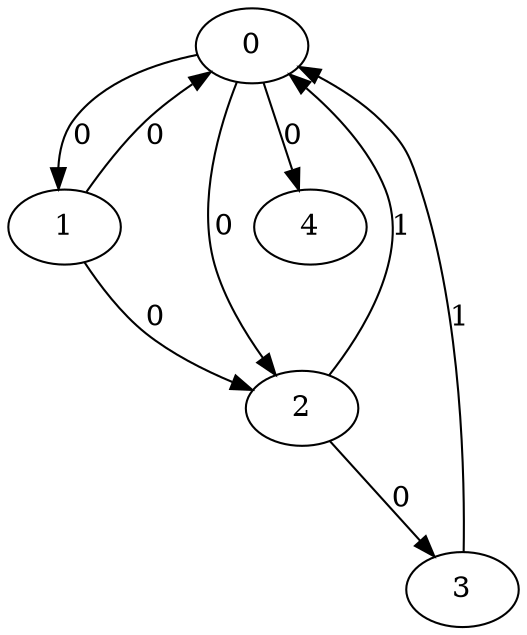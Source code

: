 // Source:711 Canonical: -1 0 0 -1 0 0 -1 0 -1 -1 1 -1 -1 0 -1 1 -1 -1 -1 -1 -1 -1 -1 -1 -1
digraph HRA_from_711_graph_000 {
  0 -> 1 [label="0"];
  0 -> 2 [label="0"];
  1 -> 0 [label="0"];
  1 -> 2 [label="0"];
  2 -> 0 [label="1"];
  2 -> 3 [label="0"];
  3 -> 0 [label="1"];
  0 -> 4 [label="0"];
}

// Source:711 Canonical: -1 0 0 -1 0 0 -1 0 -1 -1 1 -1 -1 0 -1 1 -1 -1 -1 -1 0 -1 -1 -1 -1
digraph HRA_from_711_graph_001 {
  0 -> 1 [label="0"];
  0 -> 2 [label="0"];
  1 -> 0 [label="0"];
  1 -> 2 [label="0"];
  2 -> 0 [label="1"];
  2 -> 3 [label="0"];
  3 -> 0 [label="1"];
  0 -> 4 [label="0"];
  4 -> 0 [label="0"];
}

// Source:711 Canonical: -1 0 0 -1 -1 0 -1 0 -1 0 1 -1 -1 0 -1 1 -1 -1 -1 -1 -1 -1 -1 -1 -1
digraph HRA_from_711_graph_002 {
  0 -> 1 [label="0"];
  0 -> 2 [label="0"];
  1 -> 0 [label="0"];
  1 -> 2 [label="0"];
  2 -> 0 [label="1"];
  2 -> 3 [label="0"];
  3 -> 0 [label="1"];
  1 -> 4 [label="0"];
}

// Source:711 Canonical: -1 0 0 -1 0 0 -1 0 -1 0 1 -1 -1 0 -1 1 -1 -1 -1 -1 -1 -1 -1 -1 -1
digraph HRA_from_711_graph_003 {
  0 -> 1 [label="0"];
  0 -> 2 [label="0"];
  1 -> 0 [label="0"];
  1 -> 2 [label="0"];
  2 -> 0 [label="1"];
  2 -> 3 [label="0"];
  3 -> 0 [label="1"];
  0 -> 4 [label="0"];
  1 -> 4 [label="0"];
}

// Source:711 Canonical: -1 0 0 -1 -1 0 -1 0 -1 0 1 -1 -1 0 -1 1 -1 -1 -1 -1 0 -1 -1 -1 -1
digraph HRA_from_711_graph_004 {
  0 -> 1 [label="0"];
  0 -> 2 [label="0"];
  1 -> 0 [label="0"];
  1 -> 2 [label="0"];
  2 -> 0 [label="1"];
  2 -> 3 [label="0"];
  3 -> 0 [label="1"];
  4 -> 0 [label="0"];
  1 -> 4 [label="0"];
}

// Source:711 Canonical: -1 0 0 -1 0 0 -1 0 -1 0 1 -1 -1 0 -1 1 -1 -1 -1 -1 0 -1 -1 -1 -1
digraph HRA_from_711_graph_005 {
  0 -> 1 [label="0"];
  0 -> 2 [label="0"];
  1 -> 0 [label="0"];
  1 -> 2 [label="0"];
  2 -> 0 [label="1"];
  2 -> 3 [label="0"];
  3 -> 0 [label="1"];
  0 -> 4 [label="0"];
  4 -> 0 [label="0"];
  1 -> 4 [label="0"];
}

// Source:711 Canonical: -1 0 0 -1 0 0 -1 0 -1 -1 1 -1 -1 0 -1 1 -1 -1 -1 -1 -1 0 -1 -1 -1
digraph HRA_from_711_graph_006 {
  0 -> 1 [label="0"];
  0 -> 2 [label="0"];
  1 -> 0 [label="0"];
  1 -> 2 [label="0"];
  2 -> 0 [label="1"];
  2 -> 3 [label="0"];
  3 -> 0 [label="1"];
  0 -> 4 [label="0"];
  4 -> 1 [label="0"];
}

// Source:711 Canonical: -1 0 0 -1 0 0 -1 0 -1 -1 1 -1 -1 0 -1 1 -1 -1 -1 -1 0 0 -1 -1 -1
digraph HRA_from_711_graph_007 {
  0 -> 1 [label="0"];
  0 -> 2 [label="0"];
  1 -> 0 [label="0"];
  1 -> 2 [label="0"];
  2 -> 0 [label="1"];
  2 -> 3 [label="0"];
  3 -> 0 [label="1"];
  0 -> 4 [label="0"];
  4 -> 0 [label="0"];
  4 -> 1 [label="0"];
}

// Source:711 Canonical: -1 0 0 -1 -1 0 -1 0 -1 0 1 -1 -1 0 -1 1 -1 -1 -1 -1 -1 0 -1 -1 -1
digraph HRA_from_711_graph_008 {
  0 -> 1 [label="0"];
  0 -> 2 [label="0"];
  1 -> 0 [label="0"];
  1 -> 2 [label="0"];
  2 -> 0 [label="1"];
  2 -> 3 [label="0"];
  3 -> 0 [label="1"];
  1 -> 4 [label="0"];
  4 -> 1 [label="0"];
}

// Source:711 Canonical: -1 0 0 -1 0 0 -1 0 -1 0 1 -1 -1 0 -1 1 -1 -1 -1 -1 -1 0 -1 -1 -1
digraph HRA_from_711_graph_009 {
  0 -> 1 [label="0"];
  0 -> 2 [label="0"];
  1 -> 0 [label="0"];
  1 -> 2 [label="0"];
  2 -> 0 [label="1"];
  2 -> 3 [label="0"];
  3 -> 0 [label="1"];
  0 -> 4 [label="0"];
  1 -> 4 [label="0"];
  4 -> 1 [label="0"];
}

// Source:711 Canonical: -1 0 0 -1 -1 0 -1 0 -1 0 1 -1 -1 0 -1 1 -1 -1 -1 -1 0 0 -1 -1 -1
digraph HRA_from_711_graph_010 {
  0 -> 1 [label="0"];
  0 -> 2 [label="0"];
  1 -> 0 [label="0"];
  1 -> 2 [label="0"];
  2 -> 0 [label="1"];
  2 -> 3 [label="0"];
  3 -> 0 [label="1"];
  4 -> 0 [label="0"];
  1 -> 4 [label="0"];
  4 -> 1 [label="0"];
}

// Source:711 Canonical: -1 0 0 -1 0 0 -1 0 -1 0 1 -1 -1 0 -1 1 -1 -1 -1 -1 0 0 -1 -1 -1
digraph HRA_from_711_graph_011 {
  0 -> 1 [label="0"];
  0 -> 2 [label="0"];
  1 -> 0 [label="0"];
  1 -> 2 [label="0"];
  2 -> 0 [label="1"];
  2 -> 3 [label="0"];
  3 -> 0 [label="1"];
  0 -> 4 [label="0"];
  4 -> 0 [label="0"];
  1 -> 4 [label="0"];
  4 -> 1 [label="0"];
}

// Source:711 Canonical: -1 0 0 -1 -1 0 -1 0 -1 -1 1 -1 -1 0 0 1 -1 -1 -1 -1 -1 -1 -1 -1 -1
digraph HRA_from_711_graph_012 {
  0 -> 1 [label="0"];
  0 -> 2 [label="0"];
  1 -> 0 [label="0"];
  1 -> 2 [label="0"];
  2 -> 0 [label="1"];
  2 -> 3 [label="0"];
  3 -> 0 [label="1"];
  2 -> 4 [label="0"];
}

// Source:711 Canonical: -1 0 0 -1 0 0 -1 0 -1 -1 1 -1 -1 0 0 1 -1 -1 -1 -1 -1 -1 -1 -1 -1
digraph HRA_from_711_graph_013 {
  0 -> 1 [label="0"];
  0 -> 2 [label="0"];
  1 -> 0 [label="0"];
  1 -> 2 [label="0"];
  2 -> 0 [label="1"];
  2 -> 3 [label="0"];
  3 -> 0 [label="1"];
  0 -> 4 [label="0"];
  2 -> 4 [label="0"];
}

// Source:711 Canonical: -1 0 0 -1 -1 0 -1 0 -1 -1 1 -1 -1 0 0 1 -1 -1 -1 -1 0 -1 -1 -1 -1
digraph HRA_from_711_graph_014 {
  0 -> 1 [label="0"];
  0 -> 2 [label="0"];
  1 -> 0 [label="0"];
  1 -> 2 [label="0"];
  2 -> 0 [label="1"];
  2 -> 3 [label="0"];
  3 -> 0 [label="1"];
  4 -> 0 [label="0"];
  2 -> 4 [label="0"];
}

// Source:711 Canonical: -1 0 0 -1 0 0 -1 0 -1 -1 1 -1 -1 0 0 1 -1 -1 -1 -1 0 -1 -1 -1 -1
digraph HRA_from_711_graph_015 {
  0 -> 1 [label="0"];
  0 -> 2 [label="0"];
  1 -> 0 [label="0"];
  1 -> 2 [label="0"];
  2 -> 0 [label="1"];
  2 -> 3 [label="0"];
  3 -> 0 [label="1"];
  0 -> 4 [label="0"];
  4 -> 0 [label="0"];
  2 -> 4 [label="0"];
}

// Source:711 Canonical: -1 0 0 -1 -1 0 -1 0 -1 0 1 -1 -1 0 0 1 -1 -1 -1 -1 -1 -1 -1 -1 -1
digraph HRA_from_711_graph_016 {
  0 -> 1 [label="0"];
  0 -> 2 [label="0"];
  1 -> 0 [label="0"];
  1 -> 2 [label="0"];
  2 -> 0 [label="1"];
  2 -> 3 [label="0"];
  3 -> 0 [label="1"];
  1 -> 4 [label="0"];
  2 -> 4 [label="0"];
}

// Source:711 Canonical: -1 0 0 -1 0 0 -1 0 -1 0 1 -1 -1 0 0 1 -1 -1 -1 -1 -1 -1 -1 -1 -1
digraph HRA_from_711_graph_017 {
  0 -> 1 [label="0"];
  0 -> 2 [label="0"];
  1 -> 0 [label="0"];
  1 -> 2 [label="0"];
  2 -> 0 [label="1"];
  2 -> 3 [label="0"];
  3 -> 0 [label="1"];
  0 -> 4 [label="0"];
  1 -> 4 [label="0"];
  2 -> 4 [label="0"];
}

// Source:711 Canonical: -1 0 0 -1 -1 0 -1 0 -1 0 1 -1 -1 0 0 1 -1 -1 -1 -1 0 -1 -1 -1 -1
digraph HRA_from_711_graph_018 {
  0 -> 1 [label="0"];
  0 -> 2 [label="0"];
  1 -> 0 [label="0"];
  1 -> 2 [label="0"];
  2 -> 0 [label="1"];
  2 -> 3 [label="0"];
  3 -> 0 [label="1"];
  4 -> 0 [label="0"];
  1 -> 4 [label="0"];
  2 -> 4 [label="0"];
}

// Source:711 Canonical: -1 0 0 -1 0 0 -1 0 -1 0 1 -1 -1 0 0 1 -1 -1 -1 -1 0 -1 -1 -1 -1
digraph HRA_from_711_graph_019 {
  0 -> 1 [label="0"];
  0 -> 2 [label="0"];
  1 -> 0 [label="0"];
  1 -> 2 [label="0"];
  2 -> 0 [label="1"];
  2 -> 3 [label="0"];
  3 -> 0 [label="1"];
  0 -> 4 [label="0"];
  4 -> 0 [label="0"];
  1 -> 4 [label="0"];
  2 -> 4 [label="0"];
}

// Source:711 Canonical: -1 0 0 -1 -1 0 -1 0 -1 -1 1 -1 -1 0 0 1 -1 -1 -1 -1 -1 0 -1 -1 -1
digraph HRA_from_711_graph_020 {
  0 -> 1 [label="0"];
  0 -> 2 [label="0"];
  1 -> 0 [label="0"];
  1 -> 2 [label="0"];
  2 -> 0 [label="1"];
  2 -> 3 [label="0"];
  3 -> 0 [label="1"];
  4 -> 1 [label="0"];
  2 -> 4 [label="0"];
}

// Source:711 Canonical: -1 0 0 -1 0 0 -1 0 -1 -1 1 -1 -1 0 0 1 -1 -1 -1 -1 -1 0 -1 -1 -1
digraph HRA_from_711_graph_021 {
  0 -> 1 [label="0"];
  0 -> 2 [label="0"];
  1 -> 0 [label="0"];
  1 -> 2 [label="0"];
  2 -> 0 [label="1"];
  2 -> 3 [label="0"];
  3 -> 0 [label="1"];
  0 -> 4 [label="0"];
  4 -> 1 [label="0"];
  2 -> 4 [label="0"];
}

// Source:711 Canonical: -1 0 0 -1 -1 0 -1 0 -1 -1 1 -1 -1 0 0 1 -1 -1 -1 -1 0 0 -1 -1 -1
digraph HRA_from_711_graph_022 {
  0 -> 1 [label="0"];
  0 -> 2 [label="0"];
  1 -> 0 [label="0"];
  1 -> 2 [label="0"];
  2 -> 0 [label="1"];
  2 -> 3 [label="0"];
  3 -> 0 [label="1"];
  4 -> 0 [label="0"];
  4 -> 1 [label="0"];
  2 -> 4 [label="0"];
}

// Source:711 Canonical: -1 0 0 -1 0 0 -1 0 -1 -1 1 -1 -1 0 0 1 -1 -1 -1 -1 0 0 -1 -1 -1
digraph HRA_from_711_graph_023 {
  0 -> 1 [label="0"];
  0 -> 2 [label="0"];
  1 -> 0 [label="0"];
  1 -> 2 [label="0"];
  2 -> 0 [label="1"];
  2 -> 3 [label="0"];
  3 -> 0 [label="1"];
  0 -> 4 [label="0"];
  4 -> 0 [label="0"];
  4 -> 1 [label="0"];
  2 -> 4 [label="0"];
}

// Source:711 Canonical: -1 0 0 -1 -1 0 -1 0 -1 0 1 -1 -1 0 0 1 -1 -1 -1 -1 -1 0 -1 -1 -1
digraph HRA_from_711_graph_024 {
  0 -> 1 [label="0"];
  0 -> 2 [label="0"];
  1 -> 0 [label="0"];
  1 -> 2 [label="0"];
  2 -> 0 [label="1"];
  2 -> 3 [label="0"];
  3 -> 0 [label="1"];
  1 -> 4 [label="0"];
  4 -> 1 [label="0"];
  2 -> 4 [label="0"];
}

// Source:711 Canonical: -1 0 0 -1 0 0 -1 0 -1 0 1 -1 -1 0 0 1 -1 -1 -1 -1 -1 0 -1 -1 -1
digraph HRA_from_711_graph_025 {
  0 -> 1 [label="0"];
  0 -> 2 [label="0"];
  1 -> 0 [label="0"];
  1 -> 2 [label="0"];
  2 -> 0 [label="1"];
  2 -> 3 [label="0"];
  3 -> 0 [label="1"];
  0 -> 4 [label="0"];
  1 -> 4 [label="0"];
  4 -> 1 [label="0"];
  2 -> 4 [label="0"];
}

// Source:711 Canonical: -1 0 0 -1 -1 0 -1 0 -1 0 1 -1 -1 0 0 1 -1 -1 -1 -1 0 0 -1 -1 -1
digraph HRA_from_711_graph_026 {
  0 -> 1 [label="0"];
  0 -> 2 [label="0"];
  1 -> 0 [label="0"];
  1 -> 2 [label="0"];
  2 -> 0 [label="1"];
  2 -> 3 [label="0"];
  3 -> 0 [label="1"];
  4 -> 0 [label="0"];
  1 -> 4 [label="0"];
  4 -> 1 [label="0"];
  2 -> 4 [label="0"];
}

// Source:711 Canonical: -1 0 0 -1 0 0 -1 0 -1 0 1 -1 -1 0 0 1 -1 -1 -1 -1 0 0 -1 -1 -1
digraph HRA_from_711_graph_027 {
  0 -> 1 [label="0"];
  0 -> 2 [label="0"];
  1 -> 0 [label="0"];
  1 -> 2 [label="0"];
  2 -> 0 [label="1"];
  2 -> 3 [label="0"];
  3 -> 0 [label="1"];
  0 -> 4 [label="0"];
  4 -> 0 [label="0"];
  1 -> 4 [label="0"];
  4 -> 1 [label="0"];
  2 -> 4 [label="0"];
}

// Source:711 Canonical: -1 0 0 -1 0 0 -1 0 -1 -1 1 -1 -1 0 -1 1 -1 -1 -1 -1 -1 -1 0 -1 -1
digraph HRA_from_711_graph_028 {
  0 -> 1 [label="0"];
  0 -> 2 [label="0"];
  1 -> 0 [label="0"];
  1 -> 2 [label="0"];
  2 -> 0 [label="1"];
  2 -> 3 [label="0"];
  3 -> 0 [label="1"];
  0 -> 4 [label="0"];
  4 -> 2 [label="0"];
}

// Source:711 Canonical: -1 0 0 -1 0 0 -1 0 -1 -1 1 -1 -1 0 -1 1 -1 -1 -1 -1 0 -1 0 -1 -1
digraph HRA_from_711_graph_029 {
  0 -> 1 [label="0"];
  0 -> 2 [label="0"];
  1 -> 0 [label="0"];
  1 -> 2 [label="0"];
  2 -> 0 [label="1"];
  2 -> 3 [label="0"];
  3 -> 0 [label="1"];
  0 -> 4 [label="0"];
  4 -> 0 [label="0"];
  4 -> 2 [label="0"];
}

// Source:711 Canonical: -1 0 0 -1 -1 0 -1 0 -1 0 1 -1 -1 0 -1 1 -1 -1 -1 -1 -1 -1 0 -1 -1
digraph HRA_from_711_graph_030 {
  0 -> 1 [label="0"];
  0 -> 2 [label="0"];
  1 -> 0 [label="0"];
  1 -> 2 [label="0"];
  2 -> 0 [label="1"];
  2 -> 3 [label="0"];
  3 -> 0 [label="1"];
  1 -> 4 [label="0"];
  4 -> 2 [label="0"];
}

// Source:711 Canonical: -1 0 0 -1 0 0 -1 0 -1 0 1 -1 -1 0 -1 1 -1 -1 -1 -1 -1 -1 0 -1 -1
digraph HRA_from_711_graph_031 {
  0 -> 1 [label="0"];
  0 -> 2 [label="0"];
  1 -> 0 [label="0"];
  1 -> 2 [label="0"];
  2 -> 0 [label="1"];
  2 -> 3 [label="0"];
  3 -> 0 [label="1"];
  0 -> 4 [label="0"];
  1 -> 4 [label="0"];
  4 -> 2 [label="0"];
}

// Source:711 Canonical: -1 0 0 -1 -1 0 -1 0 -1 0 1 -1 -1 0 -1 1 -1 -1 -1 -1 0 -1 0 -1 -1
digraph HRA_from_711_graph_032 {
  0 -> 1 [label="0"];
  0 -> 2 [label="0"];
  1 -> 0 [label="0"];
  1 -> 2 [label="0"];
  2 -> 0 [label="1"];
  2 -> 3 [label="0"];
  3 -> 0 [label="1"];
  4 -> 0 [label="0"];
  1 -> 4 [label="0"];
  4 -> 2 [label="0"];
}

// Source:711 Canonical: -1 0 0 -1 0 0 -1 0 -1 0 1 -1 -1 0 -1 1 -1 -1 -1 -1 0 -1 0 -1 -1
digraph HRA_from_711_graph_033 {
  0 -> 1 [label="0"];
  0 -> 2 [label="0"];
  1 -> 0 [label="0"];
  1 -> 2 [label="0"];
  2 -> 0 [label="1"];
  2 -> 3 [label="0"];
  3 -> 0 [label="1"];
  0 -> 4 [label="0"];
  4 -> 0 [label="0"];
  1 -> 4 [label="0"];
  4 -> 2 [label="0"];
}

// Source:711 Canonical: -1 0 0 -1 0 0 -1 0 -1 -1 1 -1 -1 0 -1 1 -1 -1 -1 -1 -1 0 0 -1 -1
digraph HRA_from_711_graph_034 {
  0 -> 1 [label="0"];
  0 -> 2 [label="0"];
  1 -> 0 [label="0"];
  1 -> 2 [label="0"];
  2 -> 0 [label="1"];
  2 -> 3 [label="0"];
  3 -> 0 [label="1"];
  0 -> 4 [label="0"];
  4 -> 1 [label="0"];
  4 -> 2 [label="0"];
}

// Source:711 Canonical: -1 0 0 -1 0 0 -1 0 -1 -1 1 -1 -1 0 -1 1 -1 -1 -1 -1 0 0 0 -1 -1
digraph HRA_from_711_graph_035 {
  0 -> 1 [label="0"];
  0 -> 2 [label="0"];
  1 -> 0 [label="0"];
  1 -> 2 [label="0"];
  2 -> 0 [label="1"];
  2 -> 3 [label="0"];
  3 -> 0 [label="1"];
  0 -> 4 [label="0"];
  4 -> 0 [label="0"];
  4 -> 1 [label="0"];
  4 -> 2 [label="0"];
}

// Source:711 Canonical: -1 0 0 -1 -1 0 -1 0 -1 0 1 -1 -1 0 -1 1 -1 -1 -1 -1 -1 0 0 -1 -1
digraph HRA_from_711_graph_036 {
  0 -> 1 [label="0"];
  0 -> 2 [label="0"];
  1 -> 0 [label="0"];
  1 -> 2 [label="0"];
  2 -> 0 [label="1"];
  2 -> 3 [label="0"];
  3 -> 0 [label="1"];
  1 -> 4 [label="0"];
  4 -> 1 [label="0"];
  4 -> 2 [label="0"];
}

// Source:711 Canonical: -1 0 0 -1 0 0 -1 0 -1 0 1 -1 -1 0 -1 1 -1 -1 -1 -1 -1 0 0 -1 -1
digraph HRA_from_711_graph_037 {
  0 -> 1 [label="0"];
  0 -> 2 [label="0"];
  1 -> 0 [label="0"];
  1 -> 2 [label="0"];
  2 -> 0 [label="1"];
  2 -> 3 [label="0"];
  3 -> 0 [label="1"];
  0 -> 4 [label="0"];
  1 -> 4 [label="0"];
  4 -> 1 [label="0"];
  4 -> 2 [label="0"];
}

// Source:711 Canonical: -1 0 0 -1 -1 0 -1 0 -1 0 1 -1 -1 0 -1 1 -1 -1 -1 -1 0 0 0 -1 -1
digraph HRA_from_711_graph_038 {
  0 -> 1 [label="0"];
  0 -> 2 [label="0"];
  1 -> 0 [label="0"];
  1 -> 2 [label="0"];
  2 -> 0 [label="1"];
  2 -> 3 [label="0"];
  3 -> 0 [label="1"];
  4 -> 0 [label="0"];
  1 -> 4 [label="0"];
  4 -> 1 [label="0"];
  4 -> 2 [label="0"];
}

// Source:711 Canonical: -1 0 0 -1 0 0 -1 0 -1 0 1 -1 -1 0 -1 1 -1 -1 -1 -1 0 0 0 -1 -1
digraph HRA_from_711_graph_039 {
  0 -> 1 [label="0"];
  0 -> 2 [label="0"];
  1 -> 0 [label="0"];
  1 -> 2 [label="0"];
  2 -> 0 [label="1"];
  2 -> 3 [label="0"];
  3 -> 0 [label="1"];
  0 -> 4 [label="0"];
  4 -> 0 [label="0"];
  1 -> 4 [label="0"];
  4 -> 1 [label="0"];
  4 -> 2 [label="0"];
}

// Source:711 Canonical: -1 0 0 -1 -1 0 -1 0 -1 -1 1 -1 -1 0 0 1 -1 -1 -1 -1 -1 -1 0 -1 -1
digraph HRA_from_711_graph_040 {
  0 -> 1 [label="0"];
  0 -> 2 [label="0"];
  1 -> 0 [label="0"];
  1 -> 2 [label="0"];
  2 -> 0 [label="1"];
  2 -> 3 [label="0"];
  3 -> 0 [label="1"];
  2 -> 4 [label="0"];
  4 -> 2 [label="0"];
}

// Source:711 Canonical: -1 0 0 -1 0 0 -1 0 -1 -1 1 -1 -1 0 0 1 -1 -1 -1 -1 -1 -1 0 -1 -1
digraph HRA_from_711_graph_041 {
  0 -> 1 [label="0"];
  0 -> 2 [label="0"];
  1 -> 0 [label="0"];
  1 -> 2 [label="0"];
  2 -> 0 [label="1"];
  2 -> 3 [label="0"];
  3 -> 0 [label="1"];
  0 -> 4 [label="0"];
  2 -> 4 [label="0"];
  4 -> 2 [label="0"];
}

// Source:711 Canonical: -1 0 0 -1 -1 0 -1 0 -1 -1 1 -1 -1 0 0 1 -1 -1 -1 -1 0 -1 0 -1 -1
digraph HRA_from_711_graph_042 {
  0 -> 1 [label="0"];
  0 -> 2 [label="0"];
  1 -> 0 [label="0"];
  1 -> 2 [label="0"];
  2 -> 0 [label="1"];
  2 -> 3 [label="0"];
  3 -> 0 [label="1"];
  4 -> 0 [label="0"];
  2 -> 4 [label="0"];
  4 -> 2 [label="0"];
}

// Source:711 Canonical: -1 0 0 -1 0 0 -1 0 -1 -1 1 -1 -1 0 0 1 -1 -1 -1 -1 0 -1 0 -1 -1
digraph HRA_from_711_graph_043 {
  0 -> 1 [label="0"];
  0 -> 2 [label="0"];
  1 -> 0 [label="0"];
  1 -> 2 [label="0"];
  2 -> 0 [label="1"];
  2 -> 3 [label="0"];
  3 -> 0 [label="1"];
  0 -> 4 [label="0"];
  4 -> 0 [label="0"];
  2 -> 4 [label="0"];
  4 -> 2 [label="0"];
}

// Source:711 Canonical: -1 0 0 -1 -1 0 -1 0 -1 0 1 -1 -1 0 0 1 -1 -1 -1 -1 -1 -1 0 -1 -1
digraph HRA_from_711_graph_044 {
  0 -> 1 [label="0"];
  0 -> 2 [label="0"];
  1 -> 0 [label="0"];
  1 -> 2 [label="0"];
  2 -> 0 [label="1"];
  2 -> 3 [label="0"];
  3 -> 0 [label="1"];
  1 -> 4 [label="0"];
  2 -> 4 [label="0"];
  4 -> 2 [label="0"];
}

// Source:711 Canonical: -1 0 0 -1 0 0 -1 0 -1 0 1 -1 -1 0 0 1 -1 -1 -1 -1 -1 -1 0 -1 -1
digraph HRA_from_711_graph_045 {
  0 -> 1 [label="0"];
  0 -> 2 [label="0"];
  1 -> 0 [label="0"];
  1 -> 2 [label="0"];
  2 -> 0 [label="1"];
  2 -> 3 [label="0"];
  3 -> 0 [label="1"];
  0 -> 4 [label="0"];
  1 -> 4 [label="0"];
  2 -> 4 [label="0"];
  4 -> 2 [label="0"];
}

// Source:711 Canonical: -1 0 0 -1 -1 0 -1 0 -1 0 1 -1 -1 0 0 1 -1 -1 -1 -1 0 -1 0 -1 -1
digraph HRA_from_711_graph_046 {
  0 -> 1 [label="0"];
  0 -> 2 [label="0"];
  1 -> 0 [label="0"];
  1 -> 2 [label="0"];
  2 -> 0 [label="1"];
  2 -> 3 [label="0"];
  3 -> 0 [label="1"];
  4 -> 0 [label="0"];
  1 -> 4 [label="0"];
  2 -> 4 [label="0"];
  4 -> 2 [label="0"];
}

// Source:711 Canonical: -1 0 0 -1 0 0 -1 0 -1 0 1 -1 -1 0 0 1 -1 -1 -1 -1 0 -1 0 -1 -1
digraph HRA_from_711_graph_047 {
  0 -> 1 [label="0"];
  0 -> 2 [label="0"];
  1 -> 0 [label="0"];
  1 -> 2 [label="0"];
  2 -> 0 [label="1"];
  2 -> 3 [label="0"];
  3 -> 0 [label="1"];
  0 -> 4 [label="0"];
  4 -> 0 [label="0"];
  1 -> 4 [label="0"];
  2 -> 4 [label="0"];
  4 -> 2 [label="0"];
}

// Source:711 Canonical: -1 0 0 -1 -1 0 -1 0 -1 -1 1 -1 -1 0 0 1 -1 -1 -1 -1 -1 0 0 -1 -1
digraph HRA_from_711_graph_048 {
  0 -> 1 [label="0"];
  0 -> 2 [label="0"];
  1 -> 0 [label="0"];
  1 -> 2 [label="0"];
  2 -> 0 [label="1"];
  2 -> 3 [label="0"];
  3 -> 0 [label="1"];
  4 -> 1 [label="0"];
  2 -> 4 [label="0"];
  4 -> 2 [label="0"];
}

// Source:711 Canonical: -1 0 0 -1 0 0 -1 0 -1 -1 1 -1 -1 0 0 1 -1 -1 -1 -1 -1 0 0 -1 -1
digraph HRA_from_711_graph_049 {
  0 -> 1 [label="0"];
  0 -> 2 [label="0"];
  1 -> 0 [label="0"];
  1 -> 2 [label="0"];
  2 -> 0 [label="1"];
  2 -> 3 [label="0"];
  3 -> 0 [label="1"];
  0 -> 4 [label="0"];
  4 -> 1 [label="0"];
  2 -> 4 [label="0"];
  4 -> 2 [label="0"];
}

// Source:711 Canonical: -1 0 0 -1 -1 0 -1 0 -1 -1 1 -1 -1 0 0 1 -1 -1 -1 -1 0 0 0 -1 -1
digraph HRA_from_711_graph_050 {
  0 -> 1 [label="0"];
  0 -> 2 [label="0"];
  1 -> 0 [label="0"];
  1 -> 2 [label="0"];
  2 -> 0 [label="1"];
  2 -> 3 [label="0"];
  3 -> 0 [label="1"];
  4 -> 0 [label="0"];
  4 -> 1 [label="0"];
  2 -> 4 [label="0"];
  4 -> 2 [label="0"];
}

// Source:711 Canonical: -1 0 0 -1 0 0 -1 0 -1 -1 1 -1 -1 0 0 1 -1 -1 -1 -1 0 0 0 -1 -1
digraph HRA_from_711_graph_051 {
  0 -> 1 [label="0"];
  0 -> 2 [label="0"];
  1 -> 0 [label="0"];
  1 -> 2 [label="0"];
  2 -> 0 [label="1"];
  2 -> 3 [label="0"];
  3 -> 0 [label="1"];
  0 -> 4 [label="0"];
  4 -> 0 [label="0"];
  4 -> 1 [label="0"];
  2 -> 4 [label="0"];
  4 -> 2 [label="0"];
}

// Source:711 Canonical: -1 0 0 -1 -1 0 -1 0 -1 0 1 -1 -1 0 0 1 -1 -1 -1 -1 -1 0 0 -1 -1
digraph HRA_from_711_graph_052 {
  0 -> 1 [label="0"];
  0 -> 2 [label="0"];
  1 -> 0 [label="0"];
  1 -> 2 [label="0"];
  2 -> 0 [label="1"];
  2 -> 3 [label="0"];
  3 -> 0 [label="1"];
  1 -> 4 [label="0"];
  4 -> 1 [label="0"];
  2 -> 4 [label="0"];
  4 -> 2 [label="0"];
}

// Source:711 Canonical: -1 0 0 -1 0 0 -1 0 -1 0 1 -1 -1 0 0 1 -1 -1 -1 -1 -1 0 0 -1 -1
digraph HRA_from_711_graph_053 {
  0 -> 1 [label="0"];
  0 -> 2 [label="0"];
  1 -> 0 [label="0"];
  1 -> 2 [label="0"];
  2 -> 0 [label="1"];
  2 -> 3 [label="0"];
  3 -> 0 [label="1"];
  0 -> 4 [label="0"];
  1 -> 4 [label="0"];
  4 -> 1 [label="0"];
  2 -> 4 [label="0"];
  4 -> 2 [label="0"];
}

// Source:711 Canonical: -1 0 0 -1 -1 0 -1 0 -1 0 1 -1 -1 0 0 1 -1 -1 -1 -1 0 0 0 -1 -1
digraph HRA_from_711_graph_054 {
  0 -> 1 [label="0"];
  0 -> 2 [label="0"];
  1 -> 0 [label="0"];
  1 -> 2 [label="0"];
  2 -> 0 [label="1"];
  2 -> 3 [label="0"];
  3 -> 0 [label="1"];
  4 -> 0 [label="0"];
  1 -> 4 [label="0"];
  4 -> 1 [label="0"];
  2 -> 4 [label="0"];
  4 -> 2 [label="0"];
}

// Source:711 Canonical: -1 0 0 -1 0 0 -1 0 -1 0 1 -1 -1 0 0 1 -1 -1 -1 -1 0 0 0 -1 -1
digraph HRA_from_711_graph_055 {
  0 -> 1 [label="0"];
  0 -> 2 [label="0"];
  1 -> 0 [label="0"];
  1 -> 2 [label="0"];
  2 -> 0 [label="1"];
  2 -> 3 [label="0"];
  3 -> 0 [label="1"];
  0 -> 4 [label="0"];
  4 -> 0 [label="0"];
  1 -> 4 [label="0"];
  4 -> 1 [label="0"];
  2 -> 4 [label="0"];
  4 -> 2 [label="0"];
}

// Source:711 Canonical: -1 0 0 -1 -1 0 -1 0 -1 -1 1 -1 -1 0 -1 1 -1 -1 -1 0 -1 -1 -1 -1 -1
digraph HRA_from_711_graph_056 {
  0 -> 1 [label="0"];
  0 -> 2 [label="0"];
  1 -> 0 [label="0"];
  1 -> 2 [label="0"];
  2 -> 0 [label="1"];
  2 -> 3 [label="0"];
  3 -> 0 [label="1"];
  3 -> 4 [label="0"];
}

// Source:711 Canonical: -1 0 0 -1 0 0 -1 0 -1 -1 1 -1 -1 0 -1 1 -1 -1 -1 0 -1 -1 -1 -1 -1
digraph HRA_from_711_graph_057 {
  0 -> 1 [label="0"];
  0 -> 2 [label="0"];
  1 -> 0 [label="0"];
  1 -> 2 [label="0"];
  2 -> 0 [label="1"];
  2 -> 3 [label="0"];
  3 -> 0 [label="1"];
  0 -> 4 [label="0"];
  3 -> 4 [label="0"];
}

// Source:711 Canonical: -1 0 0 -1 -1 0 -1 0 -1 -1 1 -1 -1 0 -1 1 -1 -1 -1 0 0 -1 -1 -1 -1
digraph HRA_from_711_graph_058 {
  0 -> 1 [label="0"];
  0 -> 2 [label="0"];
  1 -> 0 [label="0"];
  1 -> 2 [label="0"];
  2 -> 0 [label="1"];
  2 -> 3 [label="0"];
  3 -> 0 [label="1"];
  4 -> 0 [label="0"];
  3 -> 4 [label="0"];
}

// Source:711 Canonical: -1 0 0 -1 0 0 -1 0 -1 -1 1 -1 -1 0 -1 1 -1 -1 -1 0 0 -1 -1 -1 -1
digraph HRA_from_711_graph_059 {
  0 -> 1 [label="0"];
  0 -> 2 [label="0"];
  1 -> 0 [label="0"];
  1 -> 2 [label="0"];
  2 -> 0 [label="1"];
  2 -> 3 [label="0"];
  3 -> 0 [label="1"];
  0 -> 4 [label="0"];
  4 -> 0 [label="0"];
  3 -> 4 [label="0"];
}

// Source:711 Canonical: -1 0 0 -1 -1 0 -1 0 -1 0 1 -1 -1 0 -1 1 -1 -1 -1 0 -1 -1 -1 -1 -1
digraph HRA_from_711_graph_060 {
  0 -> 1 [label="0"];
  0 -> 2 [label="0"];
  1 -> 0 [label="0"];
  1 -> 2 [label="0"];
  2 -> 0 [label="1"];
  2 -> 3 [label="0"];
  3 -> 0 [label="1"];
  1 -> 4 [label="0"];
  3 -> 4 [label="0"];
}

// Source:711 Canonical: -1 0 0 -1 0 0 -1 0 -1 0 1 -1 -1 0 -1 1 -1 -1 -1 0 -1 -1 -1 -1 -1
digraph HRA_from_711_graph_061 {
  0 -> 1 [label="0"];
  0 -> 2 [label="0"];
  1 -> 0 [label="0"];
  1 -> 2 [label="0"];
  2 -> 0 [label="1"];
  2 -> 3 [label="0"];
  3 -> 0 [label="1"];
  0 -> 4 [label="0"];
  1 -> 4 [label="0"];
  3 -> 4 [label="0"];
}

// Source:711 Canonical: -1 0 0 -1 -1 0 -1 0 -1 0 1 -1 -1 0 -1 1 -1 -1 -1 0 0 -1 -1 -1 -1
digraph HRA_from_711_graph_062 {
  0 -> 1 [label="0"];
  0 -> 2 [label="0"];
  1 -> 0 [label="0"];
  1 -> 2 [label="0"];
  2 -> 0 [label="1"];
  2 -> 3 [label="0"];
  3 -> 0 [label="1"];
  4 -> 0 [label="0"];
  1 -> 4 [label="0"];
  3 -> 4 [label="0"];
}

// Source:711 Canonical: -1 0 0 -1 0 0 -1 0 -1 0 1 -1 -1 0 -1 1 -1 -1 -1 0 0 -1 -1 -1 -1
digraph HRA_from_711_graph_063 {
  0 -> 1 [label="0"];
  0 -> 2 [label="0"];
  1 -> 0 [label="0"];
  1 -> 2 [label="0"];
  2 -> 0 [label="1"];
  2 -> 3 [label="0"];
  3 -> 0 [label="1"];
  0 -> 4 [label="0"];
  4 -> 0 [label="0"];
  1 -> 4 [label="0"];
  3 -> 4 [label="0"];
}

// Source:711 Canonical: -1 0 0 -1 -1 0 -1 0 -1 -1 1 -1 -1 0 -1 1 -1 -1 -1 0 -1 0 -1 -1 -1
digraph HRA_from_711_graph_064 {
  0 -> 1 [label="0"];
  0 -> 2 [label="0"];
  1 -> 0 [label="0"];
  1 -> 2 [label="0"];
  2 -> 0 [label="1"];
  2 -> 3 [label="0"];
  3 -> 0 [label="1"];
  4 -> 1 [label="0"];
  3 -> 4 [label="0"];
}

// Source:711 Canonical: -1 0 0 -1 0 0 -1 0 -1 -1 1 -1 -1 0 -1 1 -1 -1 -1 0 -1 0 -1 -1 -1
digraph HRA_from_711_graph_065 {
  0 -> 1 [label="0"];
  0 -> 2 [label="0"];
  1 -> 0 [label="0"];
  1 -> 2 [label="0"];
  2 -> 0 [label="1"];
  2 -> 3 [label="0"];
  3 -> 0 [label="1"];
  0 -> 4 [label="0"];
  4 -> 1 [label="0"];
  3 -> 4 [label="0"];
}

// Source:711 Canonical: -1 0 0 -1 -1 0 -1 0 -1 -1 1 -1 -1 0 -1 1 -1 -1 -1 0 0 0 -1 -1 -1
digraph HRA_from_711_graph_066 {
  0 -> 1 [label="0"];
  0 -> 2 [label="0"];
  1 -> 0 [label="0"];
  1 -> 2 [label="0"];
  2 -> 0 [label="1"];
  2 -> 3 [label="0"];
  3 -> 0 [label="1"];
  4 -> 0 [label="0"];
  4 -> 1 [label="0"];
  3 -> 4 [label="0"];
}

// Source:711 Canonical: -1 0 0 -1 0 0 -1 0 -1 -1 1 -1 -1 0 -1 1 -1 -1 -1 0 0 0 -1 -1 -1
digraph HRA_from_711_graph_067 {
  0 -> 1 [label="0"];
  0 -> 2 [label="0"];
  1 -> 0 [label="0"];
  1 -> 2 [label="0"];
  2 -> 0 [label="1"];
  2 -> 3 [label="0"];
  3 -> 0 [label="1"];
  0 -> 4 [label="0"];
  4 -> 0 [label="0"];
  4 -> 1 [label="0"];
  3 -> 4 [label="0"];
}

// Source:711 Canonical: -1 0 0 -1 -1 0 -1 0 -1 0 1 -1 -1 0 -1 1 -1 -1 -1 0 -1 0 -1 -1 -1
digraph HRA_from_711_graph_068 {
  0 -> 1 [label="0"];
  0 -> 2 [label="0"];
  1 -> 0 [label="0"];
  1 -> 2 [label="0"];
  2 -> 0 [label="1"];
  2 -> 3 [label="0"];
  3 -> 0 [label="1"];
  1 -> 4 [label="0"];
  4 -> 1 [label="0"];
  3 -> 4 [label="0"];
}

// Source:711 Canonical: -1 0 0 -1 0 0 -1 0 -1 0 1 -1 -1 0 -1 1 -1 -1 -1 0 -1 0 -1 -1 -1
digraph HRA_from_711_graph_069 {
  0 -> 1 [label="0"];
  0 -> 2 [label="0"];
  1 -> 0 [label="0"];
  1 -> 2 [label="0"];
  2 -> 0 [label="1"];
  2 -> 3 [label="0"];
  3 -> 0 [label="1"];
  0 -> 4 [label="0"];
  1 -> 4 [label="0"];
  4 -> 1 [label="0"];
  3 -> 4 [label="0"];
}

// Source:711 Canonical: -1 0 0 -1 -1 0 -1 0 -1 0 1 -1 -1 0 -1 1 -1 -1 -1 0 0 0 -1 -1 -1
digraph HRA_from_711_graph_070 {
  0 -> 1 [label="0"];
  0 -> 2 [label="0"];
  1 -> 0 [label="0"];
  1 -> 2 [label="0"];
  2 -> 0 [label="1"];
  2 -> 3 [label="0"];
  3 -> 0 [label="1"];
  4 -> 0 [label="0"];
  1 -> 4 [label="0"];
  4 -> 1 [label="0"];
  3 -> 4 [label="0"];
}

// Source:711 Canonical: -1 0 0 -1 0 0 -1 0 -1 0 1 -1 -1 0 -1 1 -1 -1 -1 0 0 0 -1 -1 -1
digraph HRA_from_711_graph_071 {
  0 -> 1 [label="0"];
  0 -> 2 [label="0"];
  1 -> 0 [label="0"];
  1 -> 2 [label="0"];
  2 -> 0 [label="1"];
  2 -> 3 [label="0"];
  3 -> 0 [label="1"];
  0 -> 4 [label="0"];
  4 -> 0 [label="0"];
  1 -> 4 [label="0"];
  4 -> 1 [label="0"];
  3 -> 4 [label="0"];
}

// Source:711 Canonical: -1 0 0 -1 -1 0 -1 0 -1 -1 1 -1 -1 0 0 1 -1 -1 -1 0 -1 -1 -1 -1 -1
digraph HRA_from_711_graph_072 {
  0 -> 1 [label="0"];
  0 -> 2 [label="0"];
  1 -> 0 [label="0"];
  1 -> 2 [label="0"];
  2 -> 0 [label="1"];
  2 -> 3 [label="0"];
  3 -> 0 [label="1"];
  2 -> 4 [label="0"];
  3 -> 4 [label="0"];
}

// Source:711 Canonical: -1 0 0 -1 0 0 -1 0 -1 -1 1 -1 -1 0 0 1 -1 -1 -1 0 -1 -1 -1 -1 -1
digraph HRA_from_711_graph_073 {
  0 -> 1 [label="0"];
  0 -> 2 [label="0"];
  1 -> 0 [label="0"];
  1 -> 2 [label="0"];
  2 -> 0 [label="1"];
  2 -> 3 [label="0"];
  3 -> 0 [label="1"];
  0 -> 4 [label="0"];
  2 -> 4 [label="0"];
  3 -> 4 [label="0"];
}

// Source:711 Canonical: -1 0 0 -1 -1 0 -1 0 -1 -1 1 -1 -1 0 0 1 -1 -1 -1 0 0 -1 -1 -1 -1
digraph HRA_from_711_graph_074 {
  0 -> 1 [label="0"];
  0 -> 2 [label="0"];
  1 -> 0 [label="0"];
  1 -> 2 [label="0"];
  2 -> 0 [label="1"];
  2 -> 3 [label="0"];
  3 -> 0 [label="1"];
  4 -> 0 [label="0"];
  2 -> 4 [label="0"];
  3 -> 4 [label="0"];
}

// Source:711 Canonical: -1 0 0 -1 0 0 -1 0 -1 -1 1 -1 -1 0 0 1 -1 -1 -1 0 0 -1 -1 -1 -1
digraph HRA_from_711_graph_075 {
  0 -> 1 [label="0"];
  0 -> 2 [label="0"];
  1 -> 0 [label="0"];
  1 -> 2 [label="0"];
  2 -> 0 [label="1"];
  2 -> 3 [label="0"];
  3 -> 0 [label="1"];
  0 -> 4 [label="0"];
  4 -> 0 [label="0"];
  2 -> 4 [label="0"];
  3 -> 4 [label="0"];
}

// Source:711 Canonical: -1 0 0 -1 -1 0 -1 0 -1 0 1 -1 -1 0 0 1 -1 -1 -1 0 -1 -1 -1 -1 -1
digraph HRA_from_711_graph_076 {
  0 -> 1 [label="0"];
  0 -> 2 [label="0"];
  1 -> 0 [label="0"];
  1 -> 2 [label="0"];
  2 -> 0 [label="1"];
  2 -> 3 [label="0"];
  3 -> 0 [label="1"];
  1 -> 4 [label="0"];
  2 -> 4 [label="0"];
  3 -> 4 [label="0"];
}

// Source:711 Canonical: -1 0 0 -1 0 0 -1 0 -1 0 1 -1 -1 0 0 1 -1 -1 -1 0 -1 -1 -1 -1 -1
digraph HRA_from_711_graph_077 {
  0 -> 1 [label="0"];
  0 -> 2 [label="0"];
  1 -> 0 [label="0"];
  1 -> 2 [label="0"];
  2 -> 0 [label="1"];
  2 -> 3 [label="0"];
  3 -> 0 [label="1"];
  0 -> 4 [label="0"];
  1 -> 4 [label="0"];
  2 -> 4 [label="0"];
  3 -> 4 [label="0"];
}

// Source:711 Canonical: -1 0 0 -1 -1 0 -1 0 -1 0 1 -1 -1 0 0 1 -1 -1 -1 0 0 -1 -1 -1 -1
digraph HRA_from_711_graph_078 {
  0 -> 1 [label="0"];
  0 -> 2 [label="0"];
  1 -> 0 [label="0"];
  1 -> 2 [label="0"];
  2 -> 0 [label="1"];
  2 -> 3 [label="0"];
  3 -> 0 [label="1"];
  4 -> 0 [label="0"];
  1 -> 4 [label="0"];
  2 -> 4 [label="0"];
  3 -> 4 [label="0"];
}

// Source:711 Canonical: -1 0 0 -1 0 0 -1 0 -1 0 1 -1 -1 0 0 1 -1 -1 -1 0 0 -1 -1 -1 -1
digraph HRA_from_711_graph_079 {
  0 -> 1 [label="0"];
  0 -> 2 [label="0"];
  1 -> 0 [label="0"];
  1 -> 2 [label="0"];
  2 -> 0 [label="1"];
  2 -> 3 [label="0"];
  3 -> 0 [label="1"];
  0 -> 4 [label="0"];
  4 -> 0 [label="0"];
  1 -> 4 [label="0"];
  2 -> 4 [label="0"];
  3 -> 4 [label="0"];
}

// Source:711 Canonical: -1 0 0 -1 -1 0 -1 0 -1 -1 1 -1 -1 0 0 1 -1 -1 -1 0 -1 0 -1 -1 -1
digraph HRA_from_711_graph_080 {
  0 -> 1 [label="0"];
  0 -> 2 [label="0"];
  1 -> 0 [label="0"];
  1 -> 2 [label="0"];
  2 -> 0 [label="1"];
  2 -> 3 [label="0"];
  3 -> 0 [label="1"];
  4 -> 1 [label="0"];
  2 -> 4 [label="0"];
  3 -> 4 [label="0"];
}

// Source:711 Canonical: -1 0 0 -1 0 0 -1 0 -1 -1 1 -1 -1 0 0 1 -1 -1 -1 0 -1 0 -1 -1 -1
digraph HRA_from_711_graph_081 {
  0 -> 1 [label="0"];
  0 -> 2 [label="0"];
  1 -> 0 [label="0"];
  1 -> 2 [label="0"];
  2 -> 0 [label="1"];
  2 -> 3 [label="0"];
  3 -> 0 [label="1"];
  0 -> 4 [label="0"];
  4 -> 1 [label="0"];
  2 -> 4 [label="0"];
  3 -> 4 [label="0"];
}

// Source:711 Canonical: -1 0 0 -1 -1 0 -1 0 -1 -1 1 -1 -1 0 0 1 -1 -1 -1 0 0 0 -1 -1 -1
digraph HRA_from_711_graph_082 {
  0 -> 1 [label="0"];
  0 -> 2 [label="0"];
  1 -> 0 [label="0"];
  1 -> 2 [label="0"];
  2 -> 0 [label="1"];
  2 -> 3 [label="0"];
  3 -> 0 [label="1"];
  4 -> 0 [label="0"];
  4 -> 1 [label="0"];
  2 -> 4 [label="0"];
  3 -> 4 [label="0"];
}

// Source:711 Canonical: -1 0 0 -1 0 0 -1 0 -1 -1 1 -1 -1 0 0 1 -1 -1 -1 0 0 0 -1 -1 -1
digraph HRA_from_711_graph_083 {
  0 -> 1 [label="0"];
  0 -> 2 [label="0"];
  1 -> 0 [label="0"];
  1 -> 2 [label="0"];
  2 -> 0 [label="1"];
  2 -> 3 [label="0"];
  3 -> 0 [label="1"];
  0 -> 4 [label="0"];
  4 -> 0 [label="0"];
  4 -> 1 [label="0"];
  2 -> 4 [label="0"];
  3 -> 4 [label="0"];
}

// Source:711 Canonical: -1 0 0 -1 -1 0 -1 0 -1 0 1 -1 -1 0 0 1 -1 -1 -1 0 -1 0 -1 -1 -1
digraph HRA_from_711_graph_084 {
  0 -> 1 [label="0"];
  0 -> 2 [label="0"];
  1 -> 0 [label="0"];
  1 -> 2 [label="0"];
  2 -> 0 [label="1"];
  2 -> 3 [label="0"];
  3 -> 0 [label="1"];
  1 -> 4 [label="0"];
  4 -> 1 [label="0"];
  2 -> 4 [label="0"];
  3 -> 4 [label="0"];
}

// Source:711 Canonical: -1 0 0 -1 0 0 -1 0 -1 0 1 -1 -1 0 0 1 -1 -1 -1 0 -1 0 -1 -1 -1
digraph HRA_from_711_graph_085 {
  0 -> 1 [label="0"];
  0 -> 2 [label="0"];
  1 -> 0 [label="0"];
  1 -> 2 [label="0"];
  2 -> 0 [label="1"];
  2 -> 3 [label="0"];
  3 -> 0 [label="1"];
  0 -> 4 [label="0"];
  1 -> 4 [label="0"];
  4 -> 1 [label="0"];
  2 -> 4 [label="0"];
  3 -> 4 [label="0"];
}

// Source:711 Canonical: -1 0 0 -1 -1 0 -1 0 -1 0 1 -1 -1 0 0 1 -1 -1 -1 0 0 0 -1 -1 -1
digraph HRA_from_711_graph_086 {
  0 -> 1 [label="0"];
  0 -> 2 [label="0"];
  1 -> 0 [label="0"];
  1 -> 2 [label="0"];
  2 -> 0 [label="1"];
  2 -> 3 [label="0"];
  3 -> 0 [label="1"];
  4 -> 0 [label="0"];
  1 -> 4 [label="0"];
  4 -> 1 [label="0"];
  2 -> 4 [label="0"];
  3 -> 4 [label="0"];
}

// Source:711 Canonical: -1 0 0 -1 0 0 -1 0 -1 0 1 -1 -1 0 0 1 -1 -1 -1 0 0 0 -1 -1 -1
digraph HRA_from_711_graph_087 {
  0 -> 1 [label="0"];
  0 -> 2 [label="0"];
  1 -> 0 [label="0"];
  1 -> 2 [label="0"];
  2 -> 0 [label="1"];
  2 -> 3 [label="0"];
  3 -> 0 [label="1"];
  0 -> 4 [label="0"];
  4 -> 0 [label="0"];
  1 -> 4 [label="0"];
  4 -> 1 [label="0"];
  2 -> 4 [label="0"];
  3 -> 4 [label="0"];
}

// Source:711 Canonical: -1 0 0 -1 -1 0 -1 0 -1 -1 1 -1 -1 0 -1 1 -1 -1 -1 0 -1 -1 0 -1 -1
digraph HRA_from_711_graph_088 {
  0 -> 1 [label="0"];
  0 -> 2 [label="0"];
  1 -> 0 [label="0"];
  1 -> 2 [label="0"];
  2 -> 0 [label="1"];
  2 -> 3 [label="0"];
  3 -> 0 [label="1"];
  4 -> 2 [label="0"];
  3 -> 4 [label="0"];
}

// Source:711 Canonical: -1 0 0 -1 0 0 -1 0 -1 -1 1 -1 -1 0 -1 1 -1 -1 -1 0 -1 -1 0 -1 -1
digraph HRA_from_711_graph_089 {
  0 -> 1 [label="0"];
  0 -> 2 [label="0"];
  1 -> 0 [label="0"];
  1 -> 2 [label="0"];
  2 -> 0 [label="1"];
  2 -> 3 [label="0"];
  3 -> 0 [label="1"];
  0 -> 4 [label="0"];
  4 -> 2 [label="0"];
  3 -> 4 [label="0"];
}

// Source:711 Canonical: -1 0 0 -1 -1 0 -1 0 -1 -1 1 -1 -1 0 -1 1 -1 -1 -1 0 0 -1 0 -1 -1
digraph HRA_from_711_graph_090 {
  0 -> 1 [label="0"];
  0 -> 2 [label="0"];
  1 -> 0 [label="0"];
  1 -> 2 [label="0"];
  2 -> 0 [label="1"];
  2 -> 3 [label="0"];
  3 -> 0 [label="1"];
  4 -> 0 [label="0"];
  4 -> 2 [label="0"];
  3 -> 4 [label="0"];
}

// Source:711 Canonical: -1 0 0 -1 0 0 -1 0 -1 -1 1 -1 -1 0 -1 1 -1 -1 -1 0 0 -1 0 -1 -1
digraph HRA_from_711_graph_091 {
  0 -> 1 [label="0"];
  0 -> 2 [label="0"];
  1 -> 0 [label="0"];
  1 -> 2 [label="0"];
  2 -> 0 [label="1"];
  2 -> 3 [label="0"];
  3 -> 0 [label="1"];
  0 -> 4 [label="0"];
  4 -> 0 [label="0"];
  4 -> 2 [label="0"];
  3 -> 4 [label="0"];
}

// Source:711 Canonical: -1 0 0 -1 -1 0 -1 0 -1 0 1 -1 -1 0 -1 1 -1 -1 -1 0 -1 -1 0 -1 -1
digraph HRA_from_711_graph_092 {
  0 -> 1 [label="0"];
  0 -> 2 [label="0"];
  1 -> 0 [label="0"];
  1 -> 2 [label="0"];
  2 -> 0 [label="1"];
  2 -> 3 [label="0"];
  3 -> 0 [label="1"];
  1 -> 4 [label="0"];
  4 -> 2 [label="0"];
  3 -> 4 [label="0"];
}

// Source:711 Canonical: -1 0 0 -1 0 0 -1 0 -1 0 1 -1 -1 0 -1 1 -1 -1 -1 0 -1 -1 0 -1 -1
digraph HRA_from_711_graph_093 {
  0 -> 1 [label="0"];
  0 -> 2 [label="0"];
  1 -> 0 [label="0"];
  1 -> 2 [label="0"];
  2 -> 0 [label="1"];
  2 -> 3 [label="0"];
  3 -> 0 [label="1"];
  0 -> 4 [label="0"];
  1 -> 4 [label="0"];
  4 -> 2 [label="0"];
  3 -> 4 [label="0"];
}

// Source:711 Canonical: -1 0 0 -1 -1 0 -1 0 -1 0 1 -1 -1 0 -1 1 -1 -1 -1 0 0 -1 0 -1 -1
digraph HRA_from_711_graph_094 {
  0 -> 1 [label="0"];
  0 -> 2 [label="0"];
  1 -> 0 [label="0"];
  1 -> 2 [label="0"];
  2 -> 0 [label="1"];
  2 -> 3 [label="0"];
  3 -> 0 [label="1"];
  4 -> 0 [label="0"];
  1 -> 4 [label="0"];
  4 -> 2 [label="0"];
  3 -> 4 [label="0"];
}

// Source:711 Canonical: -1 0 0 -1 0 0 -1 0 -1 0 1 -1 -1 0 -1 1 -1 -1 -1 0 0 -1 0 -1 -1
digraph HRA_from_711_graph_095 {
  0 -> 1 [label="0"];
  0 -> 2 [label="0"];
  1 -> 0 [label="0"];
  1 -> 2 [label="0"];
  2 -> 0 [label="1"];
  2 -> 3 [label="0"];
  3 -> 0 [label="1"];
  0 -> 4 [label="0"];
  4 -> 0 [label="0"];
  1 -> 4 [label="0"];
  4 -> 2 [label="0"];
  3 -> 4 [label="0"];
}

// Source:711 Canonical: -1 0 0 -1 -1 0 -1 0 -1 -1 1 -1 -1 0 -1 1 -1 -1 -1 0 -1 0 0 -1 -1
digraph HRA_from_711_graph_096 {
  0 -> 1 [label="0"];
  0 -> 2 [label="0"];
  1 -> 0 [label="0"];
  1 -> 2 [label="0"];
  2 -> 0 [label="1"];
  2 -> 3 [label="0"];
  3 -> 0 [label="1"];
  4 -> 1 [label="0"];
  4 -> 2 [label="0"];
  3 -> 4 [label="0"];
}

// Source:711 Canonical: -1 0 0 -1 0 0 -1 0 -1 -1 1 -1 -1 0 -1 1 -1 -1 -1 0 -1 0 0 -1 -1
digraph HRA_from_711_graph_097 {
  0 -> 1 [label="0"];
  0 -> 2 [label="0"];
  1 -> 0 [label="0"];
  1 -> 2 [label="0"];
  2 -> 0 [label="1"];
  2 -> 3 [label="0"];
  3 -> 0 [label="1"];
  0 -> 4 [label="0"];
  4 -> 1 [label="0"];
  4 -> 2 [label="0"];
  3 -> 4 [label="0"];
}

// Source:711 Canonical: -1 0 0 -1 -1 0 -1 0 -1 -1 1 -1 -1 0 -1 1 -1 -1 -1 0 0 0 0 -1 -1
digraph HRA_from_711_graph_098 {
  0 -> 1 [label="0"];
  0 -> 2 [label="0"];
  1 -> 0 [label="0"];
  1 -> 2 [label="0"];
  2 -> 0 [label="1"];
  2 -> 3 [label="0"];
  3 -> 0 [label="1"];
  4 -> 0 [label="0"];
  4 -> 1 [label="0"];
  4 -> 2 [label="0"];
  3 -> 4 [label="0"];
}

// Source:711 Canonical: -1 0 0 -1 0 0 -1 0 -1 -1 1 -1 -1 0 -1 1 -1 -1 -1 0 0 0 0 -1 -1
digraph HRA_from_711_graph_099 {
  0 -> 1 [label="0"];
  0 -> 2 [label="0"];
  1 -> 0 [label="0"];
  1 -> 2 [label="0"];
  2 -> 0 [label="1"];
  2 -> 3 [label="0"];
  3 -> 0 [label="1"];
  0 -> 4 [label="0"];
  4 -> 0 [label="0"];
  4 -> 1 [label="0"];
  4 -> 2 [label="0"];
  3 -> 4 [label="0"];
}

// Source:711 Canonical: -1 0 0 -1 -1 0 -1 0 -1 0 1 -1 -1 0 -1 1 -1 -1 -1 0 -1 0 0 -1 -1
digraph HRA_from_711_graph_100 {
  0 -> 1 [label="0"];
  0 -> 2 [label="0"];
  1 -> 0 [label="0"];
  1 -> 2 [label="0"];
  2 -> 0 [label="1"];
  2 -> 3 [label="0"];
  3 -> 0 [label="1"];
  1 -> 4 [label="0"];
  4 -> 1 [label="0"];
  4 -> 2 [label="0"];
  3 -> 4 [label="0"];
}

// Source:711 Canonical: -1 0 0 -1 0 0 -1 0 -1 0 1 -1 -1 0 -1 1 -1 -1 -1 0 -1 0 0 -1 -1
digraph HRA_from_711_graph_101 {
  0 -> 1 [label="0"];
  0 -> 2 [label="0"];
  1 -> 0 [label="0"];
  1 -> 2 [label="0"];
  2 -> 0 [label="1"];
  2 -> 3 [label="0"];
  3 -> 0 [label="1"];
  0 -> 4 [label="0"];
  1 -> 4 [label="0"];
  4 -> 1 [label="0"];
  4 -> 2 [label="0"];
  3 -> 4 [label="0"];
}

// Source:711 Canonical: -1 0 0 -1 -1 0 -1 0 -1 0 1 -1 -1 0 -1 1 -1 -1 -1 0 0 0 0 -1 -1
digraph HRA_from_711_graph_102 {
  0 -> 1 [label="0"];
  0 -> 2 [label="0"];
  1 -> 0 [label="0"];
  1 -> 2 [label="0"];
  2 -> 0 [label="1"];
  2 -> 3 [label="0"];
  3 -> 0 [label="1"];
  4 -> 0 [label="0"];
  1 -> 4 [label="0"];
  4 -> 1 [label="0"];
  4 -> 2 [label="0"];
  3 -> 4 [label="0"];
}

// Source:711 Canonical: -1 0 0 -1 0 0 -1 0 -1 0 1 -1 -1 0 -1 1 -1 -1 -1 0 0 0 0 -1 -1
digraph HRA_from_711_graph_103 {
  0 -> 1 [label="0"];
  0 -> 2 [label="0"];
  1 -> 0 [label="0"];
  1 -> 2 [label="0"];
  2 -> 0 [label="1"];
  2 -> 3 [label="0"];
  3 -> 0 [label="1"];
  0 -> 4 [label="0"];
  4 -> 0 [label="0"];
  1 -> 4 [label="0"];
  4 -> 1 [label="0"];
  4 -> 2 [label="0"];
  3 -> 4 [label="0"];
}

// Source:711 Canonical: -1 0 0 -1 -1 0 -1 0 -1 -1 1 -1 -1 0 0 1 -1 -1 -1 0 -1 -1 0 -1 -1
digraph HRA_from_711_graph_104 {
  0 -> 1 [label="0"];
  0 -> 2 [label="0"];
  1 -> 0 [label="0"];
  1 -> 2 [label="0"];
  2 -> 0 [label="1"];
  2 -> 3 [label="0"];
  3 -> 0 [label="1"];
  2 -> 4 [label="0"];
  4 -> 2 [label="0"];
  3 -> 4 [label="0"];
}

// Source:711 Canonical: -1 0 0 -1 0 0 -1 0 -1 -1 1 -1 -1 0 0 1 -1 -1 -1 0 -1 -1 0 -1 -1
digraph HRA_from_711_graph_105 {
  0 -> 1 [label="0"];
  0 -> 2 [label="0"];
  1 -> 0 [label="0"];
  1 -> 2 [label="0"];
  2 -> 0 [label="1"];
  2 -> 3 [label="0"];
  3 -> 0 [label="1"];
  0 -> 4 [label="0"];
  2 -> 4 [label="0"];
  4 -> 2 [label="0"];
  3 -> 4 [label="0"];
}

// Source:711 Canonical: -1 0 0 -1 -1 0 -1 0 -1 -1 1 -1 -1 0 0 1 -1 -1 -1 0 0 -1 0 -1 -1
digraph HRA_from_711_graph_106 {
  0 -> 1 [label="0"];
  0 -> 2 [label="0"];
  1 -> 0 [label="0"];
  1 -> 2 [label="0"];
  2 -> 0 [label="1"];
  2 -> 3 [label="0"];
  3 -> 0 [label="1"];
  4 -> 0 [label="0"];
  2 -> 4 [label="0"];
  4 -> 2 [label="0"];
  3 -> 4 [label="0"];
}

// Source:711 Canonical: -1 0 0 -1 0 0 -1 0 -1 -1 1 -1 -1 0 0 1 -1 -1 -1 0 0 -1 0 -1 -1
digraph HRA_from_711_graph_107 {
  0 -> 1 [label="0"];
  0 -> 2 [label="0"];
  1 -> 0 [label="0"];
  1 -> 2 [label="0"];
  2 -> 0 [label="1"];
  2 -> 3 [label="0"];
  3 -> 0 [label="1"];
  0 -> 4 [label="0"];
  4 -> 0 [label="0"];
  2 -> 4 [label="0"];
  4 -> 2 [label="0"];
  3 -> 4 [label="0"];
}

// Source:711 Canonical: -1 0 0 -1 -1 0 -1 0 -1 0 1 -1 -1 0 0 1 -1 -1 -1 0 -1 -1 0 -1 -1
digraph HRA_from_711_graph_108 {
  0 -> 1 [label="0"];
  0 -> 2 [label="0"];
  1 -> 0 [label="0"];
  1 -> 2 [label="0"];
  2 -> 0 [label="1"];
  2 -> 3 [label="0"];
  3 -> 0 [label="1"];
  1 -> 4 [label="0"];
  2 -> 4 [label="0"];
  4 -> 2 [label="0"];
  3 -> 4 [label="0"];
}

// Source:711 Canonical: -1 0 0 -1 0 0 -1 0 -1 0 1 -1 -1 0 0 1 -1 -1 -1 0 -1 -1 0 -1 -1
digraph HRA_from_711_graph_109 {
  0 -> 1 [label="0"];
  0 -> 2 [label="0"];
  1 -> 0 [label="0"];
  1 -> 2 [label="0"];
  2 -> 0 [label="1"];
  2 -> 3 [label="0"];
  3 -> 0 [label="1"];
  0 -> 4 [label="0"];
  1 -> 4 [label="0"];
  2 -> 4 [label="0"];
  4 -> 2 [label="0"];
  3 -> 4 [label="0"];
}

// Source:711 Canonical: -1 0 0 -1 -1 0 -1 0 -1 0 1 -1 -1 0 0 1 -1 -1 -1 0 0 -1 0 -1 -1
digraph HRA_from_711_graph_110 {
  0 -> 1 [label="0"];
  0 -> 2 [label="0"];
  1 -> 0 [label="0"];
  1 -> 2 [label="0"];
  2 -> 0 [label="1"];
  2 -> 3 [label="0"];
  3 -> 0 [label="1"];
  4 -> 0 [label="0"];
  1 -> 4 [label="0"];
  2 -> 4 [label="0"];
  4 -> 2 [label="0"];
  3 -> 4 [label="0"];
}

// Source:711 Canonical: -1 0 0 -1 0 0 -1 0 -1 0 1 -1 -1 0 0 1 -1 -1 -1 0 0 -1 0 -1 -1
digraph HRA_from_711_graph_111 {
  0 -> 1 [label="0"];
  0 -> 2 [label="0"];
  1 -> 0 [label="0"];
  1 -> 2 [label="0"];
  2 -> 0 [label="1"];
  2 -> 3 [label="0"];
  3 -> 0 [label="1"];
  0 -> 4 [label="0"];
  4 -> 0 [label="0"];
  1 -> 4 [label="0"];
  2 -> 4 [label="0"];
  4 -> 2 [label="0"];
  3 -> 4 [label="0"];
}

// Source:711 Canonical: -1 0 0 -1 -1 0 -1 0 -1 -1 1 -1 -1 0 0 1 -1 -1 -1 0 -1 0 0 -1 -1
digraph HRA_from_711_graph_112 {
  0 -> 1 [label="0"];
  0 -> 2 [label="0"];
  1 -> 0 [label="0"];
  1 -> 2 [label="0"];
  2 -> 0 [label="1"];
  2 -> 3 [label="0"];
  3 -> 0 [label="1"];
  4 -> 1 [label="0"];
  2 -> 4 [label="0"];
  4 -> 2 [label="0"];
  3 -> 4 [label="0"];
}

// Source:711 Canonical: -1 0 0 -1 0 0 -1 0 -1 -1 1 -1 -1 0 0 1 -1 -1 -1 0 -1 0 0 -1 -1
digraph HRA_from_711_graph_113 {
  0 -> 1 [label="0"];
  0 -> 2 [label="0"];
  1 -> 0 [label="0"];
  1 -> 2 [label="0"];
  2 -> 0 [label="1"];
  2 -> 3 [label="0"];
  3 -> 0 [label="1"];
  0 -> 4 [label="0"];
  4 -> 1 [label="0"];
  2 -> 4 [label="0"];
  4 -> 2 [label="0"];
  3 -> 4 [label="0"];
}

// Source:711 Canonical: -1 0 0 -1 -1 0 -1 0 -1 -1 1 -1 -1 0 0 1 -1 -1 -1 0 0 0 0 -1 -1
digraph HRA_from_711_graph_114 {
  0 -> 1 [label="0"];
  0 -> 2 [label="0"];
  1 -> 0 [label="0"];
  1 -> 2 [label="0"];
  2 -> 0 [label="1"];
  2 -> 3 [label="0"];
  3 -> 0 [label="1"];
  4 -> 0 [label="0"];
  4 -> 1 [label="0"];
  2 -> 4 [label="0"];
  4 -> 2 [label="0"];
  3 -> 4 [label="0"];
}

// Source:711 Canonical: -1 0 0 -1 0 0 -1 0 -1 -1 1 -1 -1 0 0 1 -1 -1 -1 0 0 0 0 -1 -1
digraph HRA_from_711_graph_115 {
  0 -> 1 [label="0"];
  0 -> 2 [label="0"];
  1 -> 0 [label="0"];
  1 -> 2 [label="0"];
  2 -> 0 [label="1"];
  2 -> 3 [label="0"];
  3 -> 0 [label="1"];
  0 -> 4 [label="0"];
  4 -> 0 [label="0"];
  4 -> 1 [label="0"];
  2 -> 4 [label="0"];
  4 -> 2 [label="0"];
  3 -> 4 [label="0"];
}

// Source:711 Canonical: -1 0 0 -1 -1 0 -1 0 -1 0 1 -1 -1 0 0 1 -1 -1 -1 0 -1 0 0 -1 -1
digraph HRA_from_711_graph_116 {
  0 -> 1 [label="0"];
  0 -> 2 [label="0"];
  1 -> 0 [label="0"];
  1 -> 2 [label="0"];
  2 -> 0 [label="1"];
  2 -> 3 [label="0"];
  3 -> 0 [label="1"];
  1 -> 4 [label="0"];
  4 -> 1 [label="0"];
  2 -> 4 [label="0"];
  4 -> 2 [label="0"];
  3 -> 4 [label="0"];
}

// Source:711 Canonical: -1 0 0 -1 0 0 -1 0 -1 0 1 -1 -1 0 0 1 -1 -1 -1 0 -1 0 0 -1 -1
digraph HRA_from_711_graph_117 {
  0 -> 1 [label="0"];
  0 -> 2 [label="0"];
  1 -> 0 [label="0"];
  1 -> 2 [label="0"];
  2 -> 0 [label="1"];
  2 -> 3 [label="0"];
  3 -> 0 [label="1"];
  0 -> 4 [label="0"];
  1 -> 4 [label="0"];
  4 -> 1 [label="0"];
  2 -> 4 [label="0"];
  4 -> 2 [label="0"];
  3 -> 4 [label="0"];
}

// Source:711 Canonical: -1 0 0 -1 -1 0 -1 0 -1 0 1 -1 -1 0 0 1 -1 -1 -1 0 0 0 0 -1 -1
digraph HRA_from_711_graph_118 {
  0 -> 1 [label="0"];
  0 -> 2 [label="0"];
  1 -> 0 [label="0"];
  1 -> 2 [label="0"];
  2 -> 0 [label="1"];
  2 -> 3 [label="0"];
  3 -> 0 [label="1"];
  4 -> 0 [label="0"];
  1 -> 4 [label="0"];
  4 -> 1 [label="0"];
  2 -> 4 [label="0"];
  4 -> 2 [label="0"];
  3 -> 4 [label="0"];
}

// Source:711 Canonical: -1 0 0 -1 0 0 -1 0 -1 0 1 -1 -1 0 0 1 -1 -1 -1 0 0 0 0 -1 -1
digraph HRA_from_711_graph_119 {
  0 -> 1 [label="0"];
  0 -> 2 [label="0"];
  1 -> 0 [label="0"];
  1 -> 2 [label="0"];
  2 -> 0 [label="1"];
  2 -> 3 [label="0"];
  3 -> 0 [label="1"];
  0 -> 4 [label="0"];
  4 -> 0 [label="0"];
  1 -> 4 [label="0"];
  4 -> 1 [label="0"];
  2 -> 4 [label="0"];
  4 -> 2 [label="0"];
  3 -> 4 [label="0"];
}

// Source:711 Canonical: -1 0 0 -1 0 0 -1 0 -1 -1 1 -1 -1 0 -1 1 -1 -1 -1 -1 -1 -1 -1 0 -1
digraph HRA_from_711_graph_120 {
  0 -> 1 [label="0"];
  0 -> 2 [label="0"];
  1 -> 0 [label="0"];
  1 -> 2 [label="0"];
  2 -> 0 [label="1"];
  2 -> 3 [label="0"];
  3 -> 0 [label="1"];
  0 -> 4 [label="0"];
  4 -> 3 [label="0"];
}

// Source:711 Canonical: -1 0 0 -1 0 0 -1 0 -1 -1 1 -1 -1 0 -1 1 -1 -1 -1 -1 0 -1 -1 0 -1
digraph HRA_from_711_graph_121 {
  0 -> 1 [label="0"];
  0 -> 2 [label="0"];
  1 -> 0 [label="0"];
  1 -> 2 [label="0"];
  2 -> 0 [label="1"];
  2 -> 3 [label="0"];
  3 -> 0 [label="1"];
  0 -> 4 [label="0"];
  4 -> 0 [label="0"];
  4 -> 3 [label="0"];
}

// Source:711 Canonical: -1 0 0 -1 -1 0 -1 0 -1 0 1 -1 -1 0 -1 1 -1 -1 -1 -1 -1 -1 -1 0 -1
digraph HRA_from_711_graph_122 {
  0 -> 1 [label="0"];
  0 -> 2 [label="0"];
  1 -> 0 [label="0"];
  1 -> 2 [label="0"];
  2 -> 0 [label="1"];
  2 -> 3 [label="0"];
  3 -> 0 [label="1"];
  1 -> 4 [label="0"];
  4 -> 3 [label="0"];
}

// Source:711 Canonical: -1 0 0 -1 0 0 -1 0 -1 0 1 -1 -1 0 -1 1 -1 -1 -1 -1 -1 -1 -1 0 -1
digraph HRA_from_711_graph_123 {
  0 -> 1 [label="0"];
  0 -> 2 [label="0"];
  1 -> 0 [label="0"];
  1 -> 2 [label="0"];
  2 -> 0 [label="1"];
  2 -> 3 [label="0"];
  3 -> 0 [label="1"];
  0 -> 4 [label="0"];
  1 -> 4 [label="0"];
  4 -> 3 [label="0"];
}

// Source:711 Canonical: -1 0 0 -1 -1 0 -1 0 -1 0 1 -1 -1 0 -1 1 -1 -1 -1 -1 0 -1 -1 0 -1
digraph HRA_from_711_graph_124 {
  0 -> 1 [label="0"];
  0 -> 2 [label="0"];
  1 -> 0 [label="0"];
  1 -> 2 [label="0"];
  2 -> 0 [label="1"];
  2 -> 3 [label="0"];
  3 -> 0 [label="1"];
  4 -> 0 [label="0"];
  1 -> 4 [label="0"];
  4 -> 3 [label="0"];
}

// Source:711 Canonical: -1 0 0 -1 0 0 -1 0 -1 0 1 -1 -1 0 -1 1 -1 -1 -1 -1 0 -1 -1 0 -1
digraph HRA_from_711_graph_125 {
  0 -> 1 [label="0"];
  0 -> 2 [label="0"];
  1 -> 0 [label="0"];
  1 -> 2 [label="0"];
  2 -> 0 [label="1"];
  2 -> 3 [label="0"];
  3 -> 0 [label="1"];
  0 -> 4 [label="0"];
  4 -> 0 [label="0"];
  1 -> 4 [label="0"];
  4 -> 3 [label="0"];
}

// Source:711 Canonical: -1 0 0 -1 0 0 -1 0 -1 -1 1 -1 -1 0 -1 1 -1 -1 -1 -1 -1 0 -1 0 -1
digraph HRA_from_711_graph_126 {
  0 -> 1 [label="0"];
  0 -> 2 [label="0"];
  1 -> 0 [label="0"];
  1 -> 2 [label="0"];
  2 -> 0 [label="1"];
  2 -> 3 [label="0"];
  3 -> 0 [label="1"];
  0 -> 4 [label="0"];
  4 -> 1 [label="0"];
  4 -> 3 [label="0"];
}

// Source:711 Canonical: -1 0 0 -1 0 0 -1 0 -1 -1 1 -1 -1 0 -1 1 -1 -1 -1 -1 0 0 -1 0 -1
digraph HRA_from_711_graph_127 {
  0 -> 1 [label="0"];
  0 -> 2 [label="0"];
  1 -> 0 [label="0"];
  1 -> 2 [label="0"];
  2 -> 0 [label="1"];
  2 -> 3 [label="0"];
  3 -> 0 [label="1"];
  0 -> 4 [label="0"];
  4 -> 0 [label="0"];
  4 -> 1 [label="0"];
  4 -> 3 [label="0"];
}

// Source:711 Canonical: -1 0 0 -1 -1 0 -1 0 -1 0 1 -1 -1 0 -1 1 -1 -1 -1 -1 -1 0 -1 0 -1
digraph HRA_from_711_graph_128 {
  0 -> 1 [label="0"];
  0 -> 2 [label="0"];
  1 -> 0 [label="0"];
  1 -> 2 [label="0"];
  2 -> 0 [label="1"];
  2 -> 3 [label="0"];
  3 -> 0 [label="1"];
  1 -> 4 [label="0"];
  4 -> 1 [label="0"];
  4 -> 3 [label="0"];
}

// Source:711 Canonical: -1 0 0 -1 0 0 -1 0 -1 0 1 -1 -1 0 -1 1 -1 -1 -1 -1 -1 0 -1 0 -1
digraph HRA_from_711_graph_129 {
  0 -> 1 [label="0"];
  0 -> 2 [label="0"];
  1 -> 0 [label="0"];
  1 -> 2 [label="0"];
  2 -> 0 [label="1"];
  2 -> 3 [label="0"];
  3 -> 0 [label="1"];
  0 -> 4 [label="0"];
  1 -> 4 [label="0"];
  4 -> 1 [label="0"];
  4 -> 3 [label="0"];
}

// Source:711 Canonical: -1 0 0 -1 -1 0 -1 0 -1 0 1 -1 -1 0 -1 1 -1 -1 -1 -1 0 0 -1 0 -1
digraph HRA_from_711_graph_130 {
  0 -> 1 [label="0"];
  0 -> 2 [label="0"];
  1 -> 0 [label="0"];
  1 -> 2 [label="0"];
  2 -> 0 [label="1"];
  2 -> 3 [label="0"];
  3 -> 0 [label="1"];
  4 -> 0 [label="0"];
  1 -> 4 [label="0"];
  4 -> 1 [label="0"];
  4 -> 3 [label="0"];
}

// Source:711 Canonical: -1 0 0 -1 0 0 -1 0 -1 0 1 -1 -1 0 -1 1 -1 -1 -1 -1 0 0 -1 0 -1
digraph HRA_from_711_graph_131 {
  0 -> 1 [label="0"];
  0 -> 2 [label="0"];
  1 -> 0 [label="0"];
  1 -> 2 [label="0"];
  2 -> 0 [label="1"];
  2 -> 3 [label="0"];
  3 -> 0 [label="1"];
  0 -> 4 [label="0"];
  4 -> 0 [label="0"];
  1 -> 4 [label="0"];
  4 -> 1 [label="0"];
  4 -> 3 [label="0"];
}

// Source:711 Canonical: -1 0 0 -1 -1 0 -1 0 -1 -1 1 -1 -1 0 0 1 -1 -1 -1 -1 -1 -1 -1 0 -1
digraph HRA_from_711_graph_132 {
  0 -> 1 [label="0"];
  0 -> 2 [label="0"];
  1 -> 0 [label="0"];
  1 -> 2 [label="0"];
  2 -> 0 [label="1"];
  2 -> 3 [label="0"];
  3 -> 0 [label="1"];
  2 -> 4 [label="0"];
  4 -> 3 [label="0"];
}

// Source:711 Canonical: -1 0 0 -1 0 0 -1 0 -1 -1 1 -1 -1 0 0 1 -1 -1 -1 -1 -1 -1 -1 0 -1
digraph HRA_from_711_graph_133 {
  0 -> 1 [label="0"];
  0 -> 2 [label="0"];
  1 -> 0 [label="0"];
  1 -> 2 [label="0"];
  2 -> 0 [label="1"];
  2 -> 3 [label="0"];
  3 -> 0 [label="1"];
  0 -> 4 [label="0"];
  2 -> 4 [label="0"];
  4 -> 3 [label="0"];
}

// Source:711 Canonical: -1 0 0 -1 -1 0 -1 0 -1 -1 1 -1 -1 0 0 1 -1 -1 -1 -1 0 -1 -1 0 -1
digraph HRA_from_711_graph_134 {
  0 -> 1 [label="0"];
  0 -> 2 [label="0"];
  1 -> 0 [label="0"];
  1 -> 2 [label="0"];
  2 -> 0 [label="1"];
  2 -> 3 [label="0"];
  3 -> 0 [label="1"];
  4 -> 0 [label="0"];
  2 -> 4 [label="0"];
  4 -> 3 [label="0"];
}

// Source:711 Canonical: -1 0 0 -1 0 0 -1 0 -1 -1 1 -1 -1 0 0 1 -1 -1 -1 -1 0 -1 -1 0 -1
digraph HRA_from_711_graph_135 {
  0 -> 1 [label="0"];
  0 -> 2 [label="0"];
  1 -> 0 [label="0"];
  1 -> 2 [label="0"];
  2 -> 0 [label="1"];
  2 -> 3 [label="0"];
  3 -> 0 [label="1"];
  0 -> 4 [label="0"];
  4 -> 0 [label="0"];
  2 -> 4 [label="0"];
  4 -> 3 [label="0"];
}

// Source:711 Canonical: -1 0 0 -1 -1 0 -1 0 -1 0 1 -1 -1 0 0 1 -1 -1 -1 -1 -1 -1 -1 0 -1
digraph HRA_from_711_graph_136 {
  0 -> 1 [label="0"];
  0 -> 2 [label="0"];
  1 -> 0 [label="0"];
  1 -> 2 [label="0"];
  2 -> 0 [label="1"];
  2 -> 3 [label="0"];
  3 -> 0 [label="1"];
  1 -> 4 [label="0"];
  2 -> 4 [label="0"];
  4 -> 3 [label="0"];
}

// Source:711 Canonical: -1 0 0 -1 0 0 -1 0 -1 0 1 -1 -1 0 0 1 -1 -1 -1 -1 -1 -1 -1 0 -1
digraph HRA_from_711_graph_137 {
  0 -> 1 [label="0"];
  0 -> 2 [label="0"];
  1 -> 0 [label="0"];
  1 -> 2 [label="0"];
  2 -> 0 [label="1"];
  2 -> 3 [label="0"];
  3 -> 0 [label="1"];
  0 -> 4 [label="0"];
  1 -> 4 [label="0"];
  2 -> 4 [label="0"];
  4 -> 3 [label="0"];
}

// Source:711 Canonical: -1 0 0 -1 -1 0 -1 0 -1 0 1 -1 -1 0 0 1 -1 -1 -1 -1 0 -1 -1 0 -1
digraph HRA_from_711_graph_138 {
  0 -> 1 [label="0"];
  0 -> 2 [label="0"];
  1 -> 0 [label="0"];
  1 -> 2 [label="0"];
  2 -> 0 [label="1"];
  2 -> 3 [label="0"];
  3 -> 0 [label="1"];
  4 -> 0 [label="0"];
  1 -> 4 [label="0"];
  2 -> 4 [label="0"];
  4 -> 3 [label="0"];
}

// Source:711 Canonical: -1 0 0 -1 0 0 -1 0 -1 0 1 -1 -1 0 0 1 -1 -1 -1 -1 0 -1 -1 0 -1
digraph HRA_from_711_graph_139 {
  0 -> 1 [label="0"];
  0 -> 2 [label="0"];
  1 -> 0 [label="0"];
  1 -> 2 [label="0"];
  2 -> 0 [label="1"];
  2 -> 3 [label="0"];
  3 -> 0 [label="1"];
  0 -> 4 [label="0"];
  4 -> 0 [label="0"];
  1 -> 4 [label="0"];
  2 -> 4 [label="0"];
  4 -> 3 [label="0"];
}

// Source:711 Canonical: -1 0 0 -1 -1 0 -1 0 -1 -1 1 -1 -1 0 0 1 -1 -1 -1 -1 -1 0 -1 0 -1
digraph HRA_from_711_graph_140 {
  0 -> 1 [label="0"];
  0 -> 2 [label="0"];
  1 -> 0 [label="0"];
  1 -> 2 [label="0"];
  2 -> 0 [label="1"];
  2 -> 3 [label="0"];
  3 -> 0 [label="1"];
  4 -> 1 [label="0"];
  2 -> 4 [label="0"];
  4 -> 3 [label="0"];
}

// Source:711 Canonical: -1 0 0 -1 0 0 -1 0 -1 -1 1 -1 -1 0 0 1 -1 -1 -1 -1 -1 0 -1 0 -1
digraph HRA_from_711_graph_141 {
  0 -> 1 [label="0"];
  0 -> 2 [label="0"];
  1 -> 0 [label="0"];
  1 -> 2 [label="0"];
  2 -> 0 [label="1"];
  2 -> 3 [label="0"];
  3 -> 0 [label="1"];
  0 -> 4 [label="0"];
  4 -> 1 [label="0"];
  2 -> 4 [label="0"];
  4 -> 3 [label="0"];
}

// Source:711 Canonical: -1 0 0 -1 -1 0 -1 0 -1 -1 1 -1 -1 0 0 1 -1 -1 -1 -1 0 0 -1 0 -1
digraph HRA_from_711_graph_142 {
  0 -> 1 [label="0"];
  0 -> 2 [label="0"];
  1 -> 0 [label="0"];
  1 -> 2 [label="0"];
  2 -> 0 [label="1"];
  2 -> 3 [label="0"];
  3 -> 0 [label="1"];
  4 -> 0 [label="0"];
  4 -> 1 [label="0"];
  2 -> 4 [label="0"];
  4 -> 3 [label="0"];
}

// Source:711 Canonical: -1 0 0 -1 0 0 -1 0 -1 -1 1 -1 -1 0 0 1 -1 -1 -1 -1 0 0 -1 0 -1
digraph HRA_from_711_graph_143 {
  0 -> 1 [label="0"];
  0 -> 2 [label="0"];
  1 -> 0 [label="0"];
  1 -> 2 [label="0"];
  2 -> 0 [label="1"];
  2 -> 3 [label="0"];
  3 -> 0 [label="1"];
  0 -> 4 [label="0"];
  4 -> 0 [label="0"];
  4 -> 1 [label="0"];
  2 -> 4 [label="0"];
  4 -> 3 [label="0"];
}

// Source:711 Canonical: -1 0 0 -1 -1 0 -1 0 -1 0 1 -1 -1 0 0 1 -1 -1 -1 -1 -1 0 -1 0 -1
digraph HRA_from_711_graph_144 {
  0 -> 1 [label="0"];
  0 -> 2 [label="0"];
  1 -> 0 [label="0"];
  1 -> 2 [label="0"];
  2 -> 0 [label="1"];
  2 -> 3 [label="0"];
  3 -> 0 [label="1"];
  1 -> 4 [label="0"];
  4 -> 1 [label="0"];
  2 -> 4 [label="0"];
  4 -> 3 [label="0"];
}

// Source:711 Canonical: -1 0 0 -1 0 0 -1 0 -1 0 1 -1 -1 0 0 1 -1 -1 -1 -1 -1 0 -1 0 -1
digraph HRA_from_711_graph_145 {
  0 -> 1 [label="0"];
  0 -> 2 [label="0"];
  1 -> 0 [label="0"];
  1 -> 2 [label="0"];
  2 -> 0 [label="1"];
  2 -> 3 [label="0"];
  3 -> 0 [label="1"];
  0 -> 4 [label="0"];
  1 -> 4 [label="0"];
  4 -> 1 [label="0"];
  2 -> 4 [label="0"];
  4 -> 3 [label="0"];
}

// Source:711 Canonical: -1 0 0 -1 -1 0 -1 0 -1 0 1 -1 -1 0 0 1 -1 -1 -1 -1 0 0 -1 0 -1
digraph HRA_from_711_graph_146 {
  0 -> 1 [label="0"];
  0 -> 2 [label="0"];
  1 -> 0 [label="0"];
  1 -> 2 [label="0"];
  2 -> 0 [label="1"];
  2 -> 3 [label="0"];
  3 -> 0 [label="1"];
  4 -> 0 [label="0"];
  1 -> 4 [label="0"];
  4 -> 1 [label="0"];
  2 -> 4 [label="0"];
  4 -> 3 [label="0"];
}

// Source:711 Canonical: -1 0 0 -1 0 0 -1 0 -1 0 1 -1 -1 0 0 1 -1 -1 -1 -1 0 0 -1 0 -1
digraph HRA_from_711_graph_147 {
  0 -> 1 [label="0"];
  0 -> 2 [label="0"];
  1 -> 0 [label="0"];
  1 -> 2 [label="0"];
  2 -> 0 [label="1"];
  2 -> 3 [label="0"];
  3 -> 0 [label="1"];
  0 -> 4 [label="0"];
  4 -> 0 [label="0"];
  1 -> 4 [label="0"];
  4 -> 1 [label="0"];
  2 -> 4 [label="0"];
  4 -> 3 [label="0"];
}

// Source:711 Canonical: -1 0 0 -1 0 0 -1 0 -1 -1 1 -1 -1 0 -1 1 -1 -1 -1 -1 -1 -1 0 0 -1
digraph HRA_from_711_graph_148 {
  0 -> 1 [label="0"];
  0 -> 2 [label="0"];
  1 -> 0 [label="0"];
  1 -> 2 [label="0"];
  2 -> 0 [label="1"];
  2 -> 3 [label="0"];
  3 -> 0 [label="1"];
  0 -> 4 [label="0"];
  4 -> 2 [label="0"];
  4 -> 3 [label="0"];
}

// Source:711 Canonical: -1 0 0 -1 0 0 -1 0 -1 -1 1 -1 -1 0 -1 1 -1 -1 -1 -1 0 -1 0 0 -1
digraph HRA_from_711_graph_149 {
  0 -> 1 [label="0"];
  0 -> 2 [label="0"];
  1 -> 0 [label="0"];
  1 -> 2 [label="0"];
  2 -> 0 [label="1"];
  2 -> 3 [label="0"];
  3 -> 0 [label="1"];
  0 -> 4 [label="0"];
  4 -> 0 [label="0"];
  4 -> 2 [label="0"];
  4 -> 3 [label="0"];
}

// Source:711 Canonical: -1 0 0 -1 -1 0 -1 0 -1 0 1 -1 -1 0 -1 1 -1 -1 -1 -1 -1 -1 0 0 -1
digraph HRA_from_711_graph_150 {
  0 -> 1 [label="0"];
  0 -> 2 [label="0"];
  1 -> 0 [label="0"];
  1 -> 2 [label="0"];
  2 -> 0 [label="1"];
  2 -> 3 [label="0"];
  3 -> 0 [label="1"];
  1 -> 4 [label="0"];
  4 -> 2 [label="0"];
  4 -> 3 [label="0"];
}

// Source:711 Canonical: -1 0 0 -1 0 0 -1 0 -1 0 1 -1 -1 0 -1 1 -1 -1 -1 -1 -1 -1 0 0 -1
digraph HRA_from_711_graph_151 {
  0 -> 1 [label="0"];
  0 -> 2 [label="0"];
  1 -> 0 [label="0"];
  1 -> 2 [label="0"];
  2 -> 0 [label="1"];
  2 -> 3 [label="0"];
  3 -> 0 [label="1"];
  0 -> 4 [label="0"];
  1 -> 4 [label="0"];
  4 -> 2 [label="0"];
  4 -> 3 [label="0"];
}

// Source:711 Canonical: -1 0 0 -1 -1 0 -1 0 -1 0 1 -1 -1 0 -1 1 -1 -1 -1 -1 0 -1 0 0 -1
digraph HRA_from_711_graph_152 {
  0 -> 1 [label="0"];
  0 -> 2 [label="0"];
  1 -> 0 [label="0"];
  1 -> 2 [label="0"];
  2 -> 0 [label="1"];
  2 -> 3 [label="0"];
  3 -> 0 [label="1"];
  4 -> 0 [label="0"];
  1 -> 4 [label="0"];
  4 -> 2 [label="0"];
  4 -> 3 [label="0"];
}

// Source:711 Canonical: -1 0 0 -1 0 0 -1 0 -1 0 1 -1 -1 0 -1 1 -1 -1 -1 -1 0 -1 0 0 -1
digraph HRA_from_711_graph_153 {
  0 -> 1 [label="0"];
  0 -> 2 [label="0"];
  1 -> 0 [label="0"];
  1 -> 2 [label="0"];
  2 -> 0 [label="1"];
  2 -> 3 [label="0"];
  3 -> 0 [label="1"];
  0 -> 4 [label="0"];
  4 -> 0 [label="0"];
  1 -> 4 [label="0"];
  4 -> 2 [label="0"];
  4 -> 3 [label="0"];
}

// Source:711 Canonical: -1 0 0 -1 0 0 -1 0 -1 -1 1 -1 -1 0 -1 1 -1 -1 -1 -1 -1 0 0 0 -1
digraph HRA_from_711_graph_154 {
  0 -> 1 [label="0"];
  0 -> 2 [label="0"];
  1 -> 0 [label="0"];
  1 -> 2 [label="0"];
  2 -> 0 [label="1"];
  2 -> 3 [label="0"];
  3 -> 0 [label="1"];
  0 -> 4 [label="0"];
  4 -> 1 [label="0"];
  4 -> 2 [label="0"];
  4 -> 3 [label="0"];
}

// Source:711 Canonical: -1 0 0 -1 0 0 -1 0 -1 -1 1 -1 -1 0 -1 1 -1 -1 -1 -1 0 0 0 0 -1
digraph HRA_from_711_graph_155 {
  0 -> 1 [label="0"];
  0 -> 2 [label="0"];
  1 -> 0 [label="0"];
  1 -> 2 [label="0"];
  2 -> 0 [label="1"];
  2 -> 3 [label="0"];
  3 -> 0 [label="1"];
  0 -> 4 [label="0"];
  4 -> 0 [label="0"];
  4 -> 1 [label="0"];
  4 -> 2 [label="0"];
  4 -> 3 [label="0"];
}

// Source:711 Canonical: -1 0 0 -1 -1 0 -1 0 -1 0 1 -1 -1 0 -1 1 -1 -1 -1 -1 -1 0 0 0 -1
digraph HRA_from_711_graph_156 {
  0 -> 1 [label="0"];
  0 -> 2 [label="0"];
  1 -> 0 [label="0"];
  1 -> 2 [label="0"];
  2 -> 0 [label="1"];
  2 -> 3 [label="0"];
  3 -> 0 [label="1"];
  1 -> 4 [label="0"];
  4 -> 1 [label="0"];
  4 -> 2 [label="0"];
  4 -> 3 [label="0"];
}

// Source:711 Canonical: -1 0 0 -1 0 0 -1 0 -1 0 1 -1 -1 0 -1 1 -1 -1 -1 -1 -1 0 0 0 -1
digraph HRA_from_711_graph_157 {
  0 -> 1 [label="0"];
  0 -> 2 [label="0"];
  1 -> 0 [label="0"];
  1 -> 2 [label="0"];
  2 -> 0 [label="1"];
  2 -> 3 [label="0"];
  3 -> 0 [label="1"];
  0 -> 4 [label="0"];
  1 -> 4 [label="0"];
  4 -> 1 [label="0"];
  4 -> 2 [label="0"];
  4 -> 3 [label="0"];
}

// Source:711 Canonical: -1 0 0 -1 -1 0 -1 0 -1 0 1 -1 -1 0 -1 1 -1 -1 -1 -1 0 0 0 0 -1
digraph HRA_from_711_graph_158 {
  0 -> 1 [label="0"];
  0 -> 2 [label="0"];
  1 -> 0 [label="0"];
  1 -> 2 [label="0"];
  2 -> 0 [label="1"];
  2 -> 3 [label="0"];
  3 -> 0 [label="1"];
  4 -> 0 [label="0"];
  1 -> 4 [label="0"];
  4 -> 1 [label="0"];
  4 -> 2 [label="0"];
  4 -> 3 [label="0"];
}

// Source:711 Canonical: -1 0 0 -1 0 0 -1 0 -1 0 1 -1 -1 0 -1 1 -1 -1 -1 -1 0 0 0 0 -1
digraph HRA_from_711_graph_159 {
  0 -> 1 [label="0"];
  0 -> 2 [label="0"];
  1 -> 0 [label="0"];
  1 -> 2 [label="0"];
  2 -> 0 [label="1"];
  2 -> 3 [label="0"];
  3 -> 0 [label="1"];
  0 -> 4 [label="0"];
  4 -> 0 [label="0"];
  1 -> 4 [label="0"];
  4 -> 1 [label="0"];
  4 -> 2 [label="0"];
  4 -> 3 [label="0"];
}

// Source:711 Canonical: -1 0 0 -1 -1 0 -1 0 -1 -1 1 -1 -1 0 0 1 -1 -1 -1 -1 -1 -1 0 0 -1
digraph HRA_from_711_graph_160 {
  0 -> 1 [label="0"];
  0 -> 2 [label="0"];
  1 -> 0 [label="0"];
  1 -> 2 [label="0"];
  2 -> 0 [label="1"];
  2 -> 3 [label="0"];
  3 -> 0 [label="1"];
  2 -> 4 [label="0"];
  4 -> 2 [label="0"];
  4 -> 3 [label="0"];
}

// Source:711 Canonical: -1 0 0 -1 0 0 -1 0 -1 -1 1 -1 -1 0 0 1 -1 -1 -1 -1 -1 -1 0 0 -1
digraph HRA_from_711_graph_161 {
  0 -> 1 [label="0"];
  0 -> 2 [label="0"];
  1 -> 0 [label="0"];
  1 -> 2 [label="0"];
  2 -> 0 [label="1"];
  2 -> 3 [label="0"];
  3 -> 0 [label="1"];
  0 -> 4 [label="0"];
  2 -> 4 [label="0"];
  4 -> 2 [label="0"];
  4 -> 3 [label="0"];
}

// Source:711 Canonical: -1 0 0 -1 -1 0 -1 0 -1 -1 1 -1 -1 0 0 1 -1 -1 -1 -1 0 -1 0 0 -1
digraph HRA_from_711_graph_162 {
  0 -> 1 [label="0"];
  0 -> 2 [label="0"];
  1 -> 0 [label="0"];
  1 -> 2 [label="0"];
  2 -> 0 [label="1"];
  2 -> 3 [label="0"];
  3 -> 0 [label="1"];
  4 -> 0 [label="0"];
  2 -> 4 [label="0"];
  4 -> 2 [label="0"];
  4 -> 3 [label="0"];
}

// Source:711 Canonical: -1 0 0 -1 0 0 -1 0 -1 -1 1 -1 -1 0 0 1 -1 -1 -1 -1 0 -1 0 0 -1
digraph HRA_from_711_graph_163 {
  0 -> 1 [label="0"];
  0 -> 2 [label="0"];
  1 -> 0 [label="0"];
  1 -> 2 [label="0"];
  2 -> 0 [label="1"];
  2 -> 3 [label="0"];
  3 -> 0 [label="1"];
  0 -> 4 [label="0"];
  4 -> 0 [label="0"];
  2 -> 4 [label="0"];
  4 -> 2 [label="0"];
  4 -> 3 [label="0"];
}

// Source:711 Canonical: -1 0 0 -1 -1 0 -1 0 -1 0 1 -1 -1 0 0 1 -1 -1 -1 -1 -1 -1 0 0 -1
digraph HRA_from_711_graph_164 {
  0 -> 1 [label="0"];
  0 -> 2 [label="0"];
  1 -> 0 [label="0"];
  1 -> 2 [label="0"];
  2 -> 0 [label="1"];
  2 -> 3 [label="0"];
  3 -> 0 [label="1"];
  1 -> 4 [label="0"];
  2 -> 4 [label="0"];
  4 -> 2 [label="0"];
  4 -> 3 [label="0"];
}

// Source:711 Canonical: -1 0 0 -1 0 0 -1 0 -1 0 1 -1 -1 0 0 1 -1 -1 -1 -1 -1 -1 0 0 -1
digraph HRA_from_711_graph_165 {
  0 -> 1 [label="0"];
  0 -> 2 [label="0"];
  1 -> 0 [label="0"];
  1 -> 2 [label="0"];
  2 -> 0 [label="1"];
  2 -> 3 [label="0"];
  3 -> 0 [label="1"];
  0 -> 4 [label="0"];
  1 -> 4 [label="0"];
  2 -> 4 [label="0"];
  4 -> 2 [label="0"];
  4 -> 3 [label="0"];
}

// Source:711 Canonical: -1 0 0 -1 -1 0 -1 0 -1 0 1 -1 -1 0 0 1 -1 -1 -1 -1 0 -1 0 0 -1
digraph HRA_from_711_graph_166 {
  0 -> 1 [label="0"];
  0 -> 2 [label="0"];
  1 -> 0 [label="0"];
  1 -> 2 [label="0"];
  2 -> 0 [label="1"];
  2 -> 3 [label="0"];
  3 -> 0 [label="1"];
  4 -> 0 [label="0"];
  1 -> 4 [label="0"];
  2 -> 4 [label="0"];
  4 -> 2 [label="0"];
  4 -> 3 [label="0"];
}

// Source:711 Canonical: -1 0 0 -1 0 0 -1 0 -1 0 1 -1 -1 0 0 1 -1 -1 -1 -1 0 -1 0 0 -1
digraph HRA_from_711_graph_167 {
  0 -> 1 [label="0"];
  0 -> 2 [label="0"];
  1 -> 0 [label="0"];
  1 -> 2 [label="0"];
  2 -> 0 [label="1"];
  2 -> 3 [label="0"];
  3 -> 0 [label="1"];
  0 -> 4 [label="0"];
  4 -> 0 [label="0"];
  1 -> 4 [label="0"];
  2 -> 4 [label="0"];
  4 -> 2 [label="0"];
  4 -> 3 [label="0"];
}

// Source:711 Canonical: -1 0 0 -1 -1 0 -1 0 -1 -1 1 -1 -1 0 0 1 -1 -1 -1 -1 -1 0 0 0 -1
digraph HRA_from_711_graph_168 {
  0 -> 1 [label="0"];
  0 -> 2 [label="0"];
  1 -> 0 [label="0"];
  1 -> 2 [label="0"];
  2 -> 0 [label="1"];
  2 -> 3 [label="0"];
  3 -> 0 [label="1"];
  4 -> 1 [label="0"];
  2 -> 4 [label="0"];
  4 -> 2 [label="0"];
  4 -> 3 [label="0"];
}

// Source:711 Canonical: -1 0 0 -1 0 0 -1 0 -1 -1 1 -1 -1 0 0 1 -1 -1 -1 -1 -1 0 0 0 -1
digraph HRA_from_711_graph_169 {
  0 -> 1 [label="0"];
  0 -> 2 [label="0"];
  1 -> 0 [label="0"];
  1 -> 2 [label="0"];
  2 -> 0 [label="1"];
  2 -> 3 [label="0"];
  3 -> 0 [label="1"];
  0 -> 4 [label="0"];
  4 -> 1 [label="0"];
  2 -> 4 [label="0"];
  4 -> 2 [label="0"];
  4 -> 3 [label="0"];
}

// Source:711 Canonical: -1 0 0 -1 -1 0 -1 0 -1 -1 1 -1 -1 0 0 1 -1 -1 -1 -1 0 0 0 0 -1
digraph HRA_from_711_graph_170 {
  0 -> 1 [label="0"];
  0 -> 2 [label="0"];
  1 -> 0 [label="0"];
  1 -> 2 [label="0"];
  2 -> 0 [label="1"];
  2 -> 3 [label="0"];
  3 -> 0 [label="1"];
  4 -> 0 [label="0"];
  4 -> 1 [label="0"];
  2 -> 4 [label="0"];
  4 -> 2 [label="0"];
  4 -> 3 [label="0"];
}

// Source:711 Canonical: -1 0 0 -1 0 0 -1 0 -1 -1 1 -1 -1 0 0 1 -1 -1 -1 -1 0 0 0 0 -1
digraph HRA_from_711_graph_171 {
  0 -> 1 [label="0"];
  0 -> 2 [label="0"];
  1 -> 0 [label="0"];
  1 -> 2 [label="0"];
  2 -> 0 [label="1"];
  2 -> 3 [label="0"];
  3 -> 0 [label="1"];
  0 -> 4 [label="0"];
  4 -> 0 [label="0"];
  4 -> 1 [label="0"];
  2 -> 4 [label="0"];
  4 -> 2 [label="0"];
  4 -> 3 [label="0"];
}

// Source:711 Canonical: -1 0 0 -1 -1 0 -1 0 -1 0 1 -1 -1 0 0 1 -1 -1 -1 -1 -1 0 0 0 -1
digraph HRA_from_711_graph_172 {
  0 -> 1 [label="0"];
  0 -> 2 [label="0"];
  1 -> 0 [label="0"];
  1 -> 2 [label="0"];
  2 -> 0 [label="1"];
  2 -> 3 [label="0"];
  3 -> 0 [label="1"];
  1 -> 4 [label="0"];
  4 -> 1 [label="0"];
  2 -> 4 [label="0"];
  4 -> 2 [label="0"];
  4 -> 3 [label="0"];
}

// Source:711 Canonical: -1 0 0 -1 0 0 -1 0 -1 0 1 -1 -1 0 0 1 -1 -1 -1 -1 -1 0 0 0 -1
digraph HRA_from_711_graph_173 {
  0 -> 1 [label="0"];
  0 -> 2 [label="0"];
  1 -> 0 [label="0"];
  1 -> 2 [label="0"];
  2 -> 0 [label="1"];
  2 -> 3 [label="0"];
  3 -> 0 [label="1"];
  0 -> 4 [label="0"];
  1 -> 4 [label="0"];
  4 -> 1 [label="0"];
  2 -> 4 [label="0"];
  4 -> 2 [label="0"];
  4 -> 3 [label="0"];
}

// Source:711 Canonical: -1 0 0 -1 -1 0 -1 0 -1 0 1 -1 -1 0 0 1 -1 -1 -1 -1 0 0 0 0 -1
digraph HRA_from_711_graph_174 {
  0 -> 1 [label="0"];
  0 -> 2 [label="0"];
  1 -> 0 [label="0"];
  1 -> 2 [label="0"];
  2 -> 0 [label="1"];
  2 -> 3 [label="0"];
  3 -> 0 [label="1"];
  4 -> 0 [label="0"];
  1 -> 4 [label="0"];
  4 -> 1 [label="0"];
  2 -> 4 [label="0"];
  4 -> 2 [label="0"];
  4 -> 3 [label="0"];
}

// Source:711 Canonical: -1 0 0 -1 0 0 -1 0 -1 0 1 -1 -1 0 0 1 -1 -1 -1 -1 0 0 0 0 -1
digraph HRA_from_711_graph_175 {
  0 -> 1 [label="0"];
  0 -> 2 [label="0"];
  1 -> 0 [label="0"];
  1 -> 2 [label="0"];
  2 -> 0 [label="1"];
  2 -> 3 [label="0"];
  3 -> 0 [label="1"];
  0 -> 4 [label="0"];
  4 -> 0 [label="0"];
  1 -> 4 [label="0"];
  4 -> 1 [label="0"];
  2 -> 4 [label="0"];
  4 -> 2 [label="0"];
  4 -> 3 [label="0"];
}

// Source:711 Canonical: -1 0 0 -1 -1 0 -1 0 -1 -1 1 -1 -1 0 -1 1 -1 -1 -1 0 -1 -1 -1 0 -1
digraph HRA_from_711_graph_176 {
  0 -> 1 [label="0"];
  0 -> 2 [label="0"];
  1 -> 0 [label="0"];
  1 -> 2 [label="0"];
  2 -> 0 [label="1"];
  2 -> 3 [label="0"];
  3 -> 0 [label="1"];
  3 -> 4 [label="0"];
  4 -> 3 [label="0"];
}

// Source:711 Canonical: -1 0 0 -1 0 0 -1 0 -1 -1 1 -1 -1 0 -1 1 -1 -1 -1 0 -1 -1 -1 0 -1
digraph HRA_from_711_graph_177 {
  0 -> 1 [label="0"];
  0 -> 2 [label="0"];
  1 -> 0 [label="0"];
  1 -> 2 [label="0"];
  2 -> 0 [label="1"];
  2 -> 3 [label="0"];
  3 -> 0 [label="1"];
  0 -> 4 [label="0"];
  3 -> 4 [label="0"];
  4 -> 3 [label="0"];
}

// Source:711 Canonical: -1 0 0 -1 -1 0 -1 0 -1 -1 1 -1 -1 0 -1 1 -1 -1 -1 0 0 -1 -1 0 -1
digraph HRA_from_711_graph_178 {
  0 -> 1 [label="0"];
  0 -> 2 [label="0"];
  1 -> 0 [label="0"];
  1 -> 2 [label="0"];
  2 -> 0 [label="1"];
  2 -> 3 [label="0"];
  3 -> 0 [label="1"];
  4 -> 0 [label="0"];
  3 -> 4 [label="0"];
  4 -> 3 [label="0"];
}

// Source:711 Canonical: -1 0 0 -1 0 0 -1 0 -1 -1 1 -1 -1 0 -1 1 -1 -1 -1 0 0 -1 -1 0 -1
digraph HRA_from_711_graph_179 {
  0 -> 1 [label="0"];
  0 -> 2 [label="0"];
  1 -> 0 [label="0"];
  1 -> 2 [label="0"];
  2 -> 0 [label="1"];
  2 -> 3 [label="0"];
  3 -> 0 [label="1"];
  0 -> 4 [label="0"];
  4 -> 0 [label="0"];
  3 -> 4 [label="0"];
  4 -> 3 [label="0"];
}

// Source:711 Canonical: -1 0 0 -1 -1 0 -1 0 -1 0 1 -1 -1 0 -1 1 -1 -1 -1 0 -1 -1 -1 0 -1
digraph HRA_from_711_graph_180 {
  0 -> 1 [label="0"];
  0 -> 2 [label="0"];
  1 -> 0 [label="0"];
  1 -> 2 [label="0"];
  2 -> 0 [label="1"];
  2 -> 3 [label="0"];
  3 -> 0 [label="1"];
  1 -> 4 [label="0"];
  3 -> 4 [label="0"];
  4 -> 3 [label="0"];
}

// Source:711 Canonical: -1 0 0 -1 0 0 -1 0 -1 0 1 -1 -1 0 -1 1 -1 -1 -1 0 -1 -1 -1 0 -1
digraph HRA_from_711_graph_181 {
  0 -> 1 [label="0"];
  0 -> 2 [label="0"];
  1 -> 0 [label="0"];
  1 -> 2 [label="0"];
  2 -> 0 [label="1"];
  2 -> 3 [label="0"];
  3 -> 0 [label="1"];
  0 -> 4 [label="0"];
  1 -> 4 [label="0"];
  3 -> 4 [label="0"];
  4 -> 3 [label="0"];
}

// Source:711 Canonical: -1 0 0 -1 -1 0 -1 0 -1 0 1 -1 -1 0 -1 1 -1 -1 -1 0 0 -1 -1 0 -1
digraph HRA_from_711_graph_182 {
  0 -> 1 [label="0"];
  0 -> 2 [label="0"];
  1 -> 0 [label="0"];
  1 -> 2 [label="0"];
  2 -> 0 [label="1"];
  2 -> 3 [label="0"];
  3 -> 0 [label="1"];
  4 -> 0 [label="0"];
  1 -> 4 [label="0"];
  3 -> 4 [label="0"];
  4 -> 3 [label="0"];
}

// Source:711 Canonical: -1 0 0 -1 0 0 -1 0 -1 0 1 -1 -1 0 -1 1 -1 -1 -1 0 0 -1 -1 0 -1
digraph HRA_from_711_graph_183 {
  0 -> 1 [label="0"];
  0 -> 2 [label="0"];
  1 -> 0 [label="0"];
  1 -> 2 [label="0"];
  2 -> 0 [label="1"];
  2 -> 3 [label="0"];
  3 -> 0 [label="1"];
  0 -> 4 [label="0"];
  4 -> 0 [label="0"];
  1 -> 4 [label="0"];
  3 -> 4 [label="0"];
  4 -> 3 [label="0"];
}

// Source:711 Canonical: -1 0 0 -1 -1 0 -1 0 -1 -1 1 -1 -1 0 -1 1 -1 -1 -1 0 -1 0 -1 0 -1
digraph HRA_from_711_graph_184 {
  0 -> 1 [label="0"];
  0 -> 2 [label="0"];
  1 -> 0 [label="0"];
  1 -> 2 [label="0"];
  2 -> 0 [label="1"];
  2 -> 3 [label="0"];
  3 -> 0 [label="1"];
  4 -> 1 [label="0"];
  3 -> 4 [label="0"];
  4 -> 3 [label="0"];
}

// Source:711 Canonical: -1 0 0 -1 0 0 -1 0 -1 -1 1 -1 -1 0 -1 1 -1 -1 -1 0 -1 0 -1 0 -1
digraph HRA_from_711_graph_185 {
  0 -> 1 [label="0"];
  0 -> 2 [label="0"];
  1 -> 0 [label="0"];
  1 -> 2 [label="0"];
  2 -> 0 [label="1"];
  2 -> 3 [label="0"];
  3 -> 0 [label="1"];
  0 -> 4 [label="0"];
  4 -> 1 [label="0"];
  3 -> 4 [label="0"];
  4 -> 3 [label="0"];
}

// Source:711 Canonical: -1 0 0 -1 -1 0 -1 0 -1 -1 1 -1 -1 0 -1 1 -1 -1 -1 0 0 0 -1 0 -1
digraph HRA_from_711_graph_186 {
  0 -> 1 [label="0"];
  0 -> 2 [label="0"];
  1 -> 0 [label="0"];
  1 -> 2 [label="0"];
  2 -> 0 [label="1"];
  2 -> 3 [label="0"];
  3 -> 0 [label="1"];
  4 -> 0 [label="0"];
  4 -> 1 [label="0"];
  3 -> 4 [label="0"];
  4 -> 3 [label="0"];
}

// Source:711 Canonical: -1 0 0 -1 0 0 -1 0 -1 -1 1 -1 -1 0 -1 1 -1 -1 -1 0 0 0 -1 0 -1
digraph HRA_from_711_graph_187 {
  0 -> 1 [label="0"];
  0 -> 2 [label="0"];
  1 -> 0 [label="0"];
  1 -> 2 [label="0"];
  2 -> 0 [label="1"];
  2 -> 3 [label="0"];
  3 -> 0 [label="1"];
  0 -> 4 [label="0"];
  4 -> 0 [label="0"];
  4 -> 1 [label="0"];
  3 -> 4 [label="0"];
  4 -> 3 [label="0"];
}

// Source:711 Canonical: -1 0 0 -1 -1 0 -1 0 -1 0 1 -1 -1 0 -1 1 -1 -1 -1 0 -1 0 -1 0 -1
digraph HRA_from_711_graph_188 {
  0 -> 1 [label="0"];
  0 -> 2 [label="0"];
  1 -> 0 [label="0"];
  1 -> 2 [label="0"];
  2 -> 0 [label="1"];
  2 -> 3 [label="0"];
  3 -> 0 [label="1"];
  1 -> 4 [label="0"];
  4 -> 1 [label="0"];
  3 -> 4 [label="0"];
  4 -> 3 [label="0"];
}

// Source:711 Canonical: -1 0 0 -1 0 0 -1 0 -1 0 1 -1 -1 0 -1 1 -1 -1 -1 0 -1 0 -1 0 -1
digraph HRA_from_711_graph_189 {
  0 -> 1 [label="0"];
  0 -> 2 [label="0"];
  1 -> 0 [label="0"];
  1 -> 2 [label="0"];
  2 -> 0 [label="1"];
  2 -> 3 [label="0"];
  3 -> 0 [label="1"];
  0 -> 4 [label="0"];
  1 -> 4 [label="0"];
  4 -> 1 [label="0"];
  3 -> 4 [label="0"];
  4 -> 3 [label="0"];
}

// Source:711 Canonical: -1 0 0 -1 -1 0 -1 0 -1 0 1 -1 -1 0 -1 1 -1 -1 -1 0 0 0 -1 0 -1
digraph HRA_from_711_graph_190 {
  0 -> 1 [label="0"];
  0 -> 2 [label="0"];
  1 -> 0 [label="0"];
  1 -> 2 [label="0"];
  2 -> 0 [label="1"];
  2 -> 3 [label="0"];
  3 -> 0 [label="1"];
  4 -> 0 [label="0"];
  1 -> 4 [label="0"];
  4 -> 1 [label="0"];
  3 -> 4 [label="0"];
  4 -> 3 [label="0"];
}

// Source:711 Canonical: -1 0 0 -1 0 0 -1 0 -1 0 1 -1 -1 0 -1 1 -1 -1 -1 0 0 0 -1 0 -1
digraph HRA_from_711_graph_191 {
  0 -> 1 [label="0"];
  0 -> 2 [label="0"];
  1 -> 0 [label="0"];
  1 -> 2 [label="0"];
  2 -> 0 [label="1"];
  2 -> 3 [label="0"];
  3 -> 0 [label="1"];
  0 -> 4 [label="0"];
  4 -> 0 [label="0"];
  1 -> 4 [label="0"];
  4 -> 1 [label="0"];
  3 -> 4 [label="0"];
  4 -> 3 [label="0"];
}

// Source:711 Canonical: -1 0 0 -1 -1 0 -1 0 -1 -1 1 -1 -1 0 0 1 -1 -1 -1 0 -1 -1 -1 0 -1
digraph HRA_from_711_graph_192 {
  0 -> 1 [label="0"];
  0 -> 2 [label="0"];
  1 -> 0 [label="0"];
  1 -> 2 [label="0"];
  2 -> 0 [label="1"];
  2 -> 3 [label="0"];
  3 -> 0 [label="1"];
  2 -> 4 [label="0"];
  3 -> 4 [label="0"];
  4 -> 3 [label="0"];
}

// Source:711 Canonical: -1 0 0 -1 0 0 -1 0 -1 -1 1 -1 -1 0 0 1 -1 -1 -1 0 -1 -1 -1 0 -1
digraph HRA_from_711_graph_193 {
  0 -> 1 [label="0"];
  0 -> 2 [label="0"];
  1 -> 0 [label="0"];
  1 -> 2 [label="0"];
  2 -> 0 [label="1"];
  2 -> 3 [label="0"];
  3 -> 0 [label="1"];
  0 -> 4 [label="0"];
  2 -> 4 [label="0"];
  3 -> 4 [label="0"];
  4 -> 3 [label="0"];
}

// Source:711 Canonical: -1 0 0 -1 -1 0 -1 0 -1 -1 1 -1 -1 0 0 1 -1 -1 -1 0 0 -1 -1 0 -1
digraph HRA_from_711_graph_194 {
  0 -> 1 [label="0"];
  0 -> 2 [label="0"];
  1 -> 0 [label="0"];
  1 -> 2 [label="0"];
  2 -> 0 [label="1"];
  2 -> 3 [label="0"];
  3 -> 0 [label="1"];
  4 -> 0 [label="0"];
  2 -> 4 [label="0"];
  3 -> 4 [label="0"];
  4 -> 3 [label="0"];
}

// Source:711 Canonical: -1 0 0 -1 0 0 -1 0 -1 -1 1 -1 -1 0 0 1 -1 -1 -1 0 0 -1 -1 0 -1
digraph HRA_from_711_graph_195 {
  0 -> 1 [label="0"];
  0 -> 2 [label="0"];
  1 -> 0 [label="0"];
  1 -> 2 [label="0"];
  2 -> 0 [label="1"];
  2 -> 3 [label="0"];
  3 -> 0 [label="1"];
  0 -> 4 [label="0"];
  4 -> 0 [label="0"];
  2 -> 4 [label="0"];
  3 -> 4 [label="0"];
  4 -> 3 [label="0"];
}

// Source:711 Canonical: -1 0 0 -1 -1 0 -1 0 -1 0 1 -1 -1 0 0 1 -1 -1 -1 0 -1 -1 -1 0 -1
digraph HRA_from_711_graph_196 {
  0 -> 1 [label="0"];
  0 -> 2 [label="0"];
  1 -> 0 [label="0"];
  1 -> 2 [label="0"];
  2 -> 0 [label="1"];
  2 -> 3 [label="0"];
  3 -> 0 [label="1"];
  1 -> 4 [label="0"];
  2 -> 4 [label="0"];
  3 -> 4 [label="0"];
  4 -> 3 [label="0"];
}

// Source:711 Canonical: -1 0 0 -1 0 0 -1 0 -1 0 1 -1 -1 0 0 1 -1 -1 -1 0 -1 -1 -1 0 -1
digraph HRA_from_711_graph_197 {
  0 -> 1 [label="0"];
  0 -> 2 [label="0"];
  1 -> 0 [label="0"];
  1 -> 2 [label="0"];
  2 -> 0 [label="1"];
  2 -> 3 [label="0"];
  3 -> 0 [label="1"];
  0 -> 4 [label="0"];
  1 -> 4 [label="0"];
  2 -> 4 [label="0"];
  3 -> 4 [label="0"];
  4 -> 3 [label="0"];
}

// Source:711 Canonical: -1 0 0 -1 -1 0 -1 0 -1 0 1 -1 -1 0 0 1 -1 -1 -1 0 0 -1 -1 0 -1
digraph HRA_from_711_graph_198 {
  0 -> 1 [label="0"];
  0 -> 2 [label="0"];
  1 -> 0 [label="0"];
  1 -> 2 [label="0"];
  2 -> 0 [label="1"];
  2 -> 3 [label="0"];
  3 -> 0 [label="1"];
  4 -> 0 [label="0"];
  1 -> 4 [label="0"];
  2 -> 4 [label="0"];
  3 -> 4 [label="0"];
  4 -> 3 [label="0"];
}

// Source:711 Canonical: -1 0 0 -1 0 0 -1 0 -1 0 1 -1 -1 0 0 1 -1 -1 -1 0 0 -1 -1 0 -1
digraph HRA_from_711_graph_199 {
  0 -> 1 [label="0"];
  0 -> 2 [label="0"];
  1 -> 0 [label="0"];
  1 -> 2 [label="0"];
  2 -> 0 [label="1"];
  2 -> 3 [label="0"];
  3 -> 0 [label="1"];
  0 -> 4 [label="0"];
  4 -> 0 [label="0"];
  1 -> 4 [label="0"];
  2 -> 4 [label="0"];
  3 -> 4 [label="0"];
  4 -> 3 [label="0"];
}

// Source:711 Canonical: -1 0 0 -1 -1 0 -1 0 -1 -1 1 -1 -1 0 0 1 -1 -1 -1 0 -1 0 -1 0 -1
digraph HRA_from_711_graph_200 {
  0 -> 1 [label="0"];
  0 -> 2 [label="0"];
  1 -> 0 [label="0"];
  1 -> 2 [label="0"];
  2 -> 0 [label="1"];
  2 -> 3 [label="0"];
  3 -> 0 [label="1"];
  4 -> 1 [label="0"];
  2 -> 4 [label="0"];
  3 -> 4 [label="0"];
  4 -> 3 [label="0"];
}

// Source:711 Canonical: -1 0 0 -1 0 0 -1 0 -1 -1 1 -1 -1 0 0 1 -1 -1 -1 0 -1 0 -1 0 -1
digraph HRA_from_711_graph_201 {
  0 -> 1 [label="0"];
  0 -> 2 [label="0"];
  1 -> 0 [label="0"];
  1 -> 2 [label="0"];
  2 -> 0 [label="1"];
  2 -> 3 [label="0"];
  3 -> 0 [label="1"];
  0 -> 4 [label="0"];
  4 -> 1 [label="0"];
  2 -> 4 [label="0"];
  3 -> 4 [label="0"];
  4 -> 3 [label="0"];
}

// Source:711 Canonical: -1 0 0 -1 -1 0 -1 0 -1 -1 1 -1 -1 0 0 1 -1 -1 -1 0 0 0 -1 0 -1
digraph HRA_from_711_graph_202 {
  0 -> 1 [label="0"];
  0 -> 2 [label="0"];
  1 -> 0 [label="0"];
  1 -> 2 [label="0"];
  2 -> 0 [label="1"];
  2 -> 3 [label="0"];
  3 -> 0 [label="1"];
  4 -> 0 [label="0"];
  4 -> 1 [label="0"];
  2 -> 4 [label="0"];
  3 -> 4 [label="0"];
  4 -> 3 [label="0"];
}

// Source:711 Canonical: -1 0 0 -1 0 0 -1 0 -1 -1 1 -1 -1 0 0 1 -1 -1 -1 0 0 0 -1 0 -1
digraph HRA_from_711_graph_203 {
  0 -> 1 [label="0"];
  0 -> 2 [label="0"];
  1 -> 0 [label="0"];
  1 -> 2 [label="0"];
  2 -> 0 [label="1"];
  2 -> 3 [label="0"];
  3 -> 0 [label="1"];
  0 -> 4 [label="0"];
  4 -> 0 [label="0"];
  4 -> 1 [label="0"];
  2 -> 4 [label="0"];
  3 -> 4 [label="0"];
  4 -> 3 [label="0"];
}

// Source:711 Canonical: -1 0 0 -1 -1 0 -1 0 -1 0 1 -1 -1 0 0 1 -1 -1 -1 0 -1 0 -1 0 -1
digraph HRA_from_711_graph_204 {
  0 -> 1 [label="0"];
  0 -> 2 [label="0"];
  1 -> 0 [label="0"];
  1 -> 2 [label="0"];
  2 -> 0 [label="1"];
  2 -> 3 [label="0"];
  3 -> 0 [label="1"];
  1 -> 4 [label="0"];
  4 -> 1 [label="0"];
  2 -> 4 [label="0"];
  3 -> 4 [label="0"];
  4 -> 3 [label="0"];
}

// Source:711 Canonical: -1 0 0 -1 0 0 -1 0 -1 0 1 -1 -1 0 0 1 -1 -1 -1 0 -1 0 -1 0 -1
digraph HRA_from_711_graph_205 {
  0 -> 1 [label="0"];
  0 -> 2 [label="0"];
  1 -> 0 [label="0"];
  1 -> 2 [label="0"];
  2 -> 0 [label="1"];
  2 -> 3 [label="0"];
  3 -> 0 [label="1"];
  0 -> 4 [label="0"];
  1 -> 4 [label="0"];
  4 -> 1 [label="0"];
  2 -> 4 [label="0"];
  3 -> 4 [label="0"];
  4 -> 3 [label="0"];
}

// Source:711 Canonical: -1 0 0 -1 -1 0 -1 0 -1 0 1 -1 -1 0 0 1 -1 -1 -1 0 0 0 -1 0 -1
digraph HRA_from_711_graph_206 {
  0 -> 1 [label="0"];
  0 -> 2 [label="0"];
  1 -> 0 [label="0"];
  1 -> 2 [label="0"];
  2 -> 0 [label="1"];
  2 -> 3 [label="0"];
  3 -> 0 [label="1"];
  4 -> 0 [label="0"];
  1 -> 4 [label="0"];
  4 -> 1 [label="0"];
  2 -> 4 [label="0"];
  3 -> 4 [label="0"];
  4 -> 3 [label="0"];
}

// Source:711 Canonical: -1 0 0 -1 0 0 -1 0 -1 0 1 -1 -1 0 0 1 -1 -1 -1 0 0 0 -1 0 -1
digraph HRA_from_711_graph_207 {
  0 -> 1 [label="0"];
  0 -> 2 [label="0"];
  1 -> 0 [label="0"];
  1 -> 2 [label="0"];
  2 -> 0 [label="1"];
  2 -> 3 [label="0"];
  3 -> 0 [label="1"];
  0 -> 4 [label="0"];
  4 -> 0 [label="0"];
  1 -> 4 [label="0"];
  4 -> 1 [label="0"];
  2 -> 4 [label="0"];
  3 -> 4 [label="0"];
  4 -> 3 [label="0"];
}

// Source:711 Canonical: -1 0 0 -1 -1 0 -1 0 -1 -1 1 -1 -1 0 -1 1 -1 -1 -1 0 -1 -1 0 0 -1
digraph HRA_from_711_graph_208 {
  0 -> 1 [label="0"];
  0 -> 2 [label="0"];
  1 -> 0 [label="0"];
  1 -> 2 [label="0"];
  2 -> 0 [label="1"];
  2 -> 3 [label="0"];
  3 -> 0 [label="1"];
  4 -> 2 [label="0"];
  3 -> 4 [label="0"];
  4 -> 3 [label="0"];
}

// Source:711 Canonical: -1 0 0 -1 0 0 -1 0 -1 -1 1 -1 -1 0 -1 1 -1 -1 -1 0 -1 -1 0 0 -1
digraph HRA_from_711_graph_209 {
  0 -> 1 [label="0"];
  0 -> 2 [label="0"];
  1 -> 0 [label="0"];
  1 -> 2 [label="0"];
  2 -> 0 [label="1"];
  2 -> 3 [label="0"];
  3 -> 0 [label="1"];
  0 -> 4 [label="0"];
  4 -> 2 [label="0"];
  3 -> 4 [label="0"];
  4 -> 3 [label="0"];
}

// Source:711 Canonical: -1 0 0 -1 -1 0 -1 0 -1 -1 1 -1 -1 0 -1 1 -1 -1 -1 0 0 -1 0 0 -1
digraph HRA_from_711_graph_210 {
  0 -> 1 [label="0"];
  0 -> 2 [label="0"];
  1 -> 0 [label="0"];
  1 -> 2 [label="0"];
  2 -> 0 [label="1"];
  2 -> 3 [label="0"];
  3 -> 0 [label="1"];
  4 -> 0 [label="0"];
  4 -> 2 [label="0"];
  3 -> 4 [label="0"];
  4 -> 3 [label="0"];
}

// Source:711 Canonical: -1 0 0 -1 0 0 -1 0 -1 -1 1 -1 -1 0 -1 1 -1 -1 -1 0 0 -1 0 0 -1
digraph HRA_from_711_graph_211 {
  0 -> 1 [label="0"];
  0 -> 2 [label="0"];
  1 -> 0 [label="0"];
  1 -> 2 [label="0"];
  2 -> 0 [label="1"];
  2 -> 3 [label="0"];
  3 -> 0 [label="1"];
  0 -> 4 [label="0"];
  4 -> 0 [label="0"];
  4 -> 2 [label="0"];
  3 -> 4 [label="0"];
  4 -> 3 [label="0"];
}

// Source:711 Canonical: -1 0 0 -1 -1 0 -1 0 -1 0 1 -1 -1 0 -1 1 -1 -1 -1 0 -1 -1 0 0 -1
digraph HRA_from_711_graph_212 {
  0 -> 1 [label="0"];
  0 -> 2 [label="0"];
  1 -> 0 [label="0"];
  1 -> 2 [label="0"];
  2 -> 0 [label="1"];
  2 -> 3 [label="0"];
  3 -> 0 [label="1"];
  1 -> 4 [label="0"];
  4 -> 2 [label="0"];
  3 -> 4 [label="0"];
  4 -> 3 [label="0"];
}

// Source:711 Canonical: -1 0 0 -1 0 0 -1 0 -1 0 1 -1 -1 0 -1 1 -1 -1 -1 0 -1 -1 0 0 -1
digraph HRA_from_711_graph_213 {
  0 -> 1 [label="0"];
  0 -> 2 [label="0"];
  1 -> 0 [label="0"];
  1 -> 2 [label="0"];
  2 -> 0 [label="1"];
  2 -> 3 [label="0"];
  3 -> 0 [label="1"];
  0 -> 4 [label="0"];
  1 -> 4 [label="0"];
  4 -> 2 [label="0"];
  3 -> 4 [label="0"];
  4 -> 3 [label="0"];
}

// Source:711 Canonical: -1 0 0 -1 -1 0 -1 0 -1 0 1 -1 -1 0 -1 1 -1 -1 -1 0 0 -1 0 0 -1
digraph HRA_from_711_graph_214 {
  0 -> 1 [label="0"];
  0 -> 2 [label="0"];
  1 -> 0 [label="0"];
  1 -> 2 [label="0"];
  2 -> 0 [label="1"];
  2 -> 3 [label="0"];
  3 -> 0 [label="1"];
  4 -> 0 [label="0"];
  1 -> 4 [label="0"];
  4 -> 2 [label="0"];
  3 -> 4 [label="0"];
  4 -> 3 [label="0"];
}

// Source:711 Canonical: -1 0 0 -1 0 0 -1 0 -1 0 1 -1 -1 0 -1 1 -1 -1 -1 0 0 -1 0 0 -1
digraph HRA_from_711_graph_215 {
  0 -> 1 [label="0"];
  0 -> 2 [label="0"];
  1 -> 0 [label="0"];
  1 -> 2 [label="0"];
  2 -> 0 [label="1"];
  2 -> 3 [label="0"];
  3 -> 0 [label="1"];
  0 -> 4 [label="0"];
  4 -> 0 [label="0"];
  1 -> 4 [label="0"];
  4 -> 2 [label="0"];
  3 -> 4 [label="0"];
  4 -> 3 [label="0"];
}

// Source:711 Canonical: -1 0 0 -1 -1 0 -1 0 -1 -1 1 -1 -1 0 -1 1 -1 -1 -1 0 -1 0 0 0 -1
digraph HRA_from_711_graph_216 {
  0 -> 1 [label="0"];
  0 -> 2 [label="0"];
  1 -> 0 [label="0"];
  1 -> 2 [label="0"];
  2 -> 0 [label="1"];
  2 -> 3 [label="0"];
  3 -> 0 [label="1"];
  4 -> 1 [label="0"];
  4 -> 2 [label="0"];
  3 -> 4 [label="0"];
  4 -> 3 [label="0"];
}

// Source:711 Canonical: -1 0 0 -1 0 0 -1 0 -1 -1 1 -1 -1 0 -1 1 -1 -1 -1 0 -1 0 0 0 -1
digraph HRA_from_711_graph_217 {
  0 -> 1 [label="0"];
  0 -> 2 [label="0"];
  1 -> 0 [label="0"];
  1 -> 2 [label="0"];
  2 -> 0 [label="1"];
  2 -> 3 [label="0"];
  3 -> 0 [label="1"];
  0 -> 4 [label="0"];
  4 -> 1 [label="0"];
  4 -> 2 [label="0"];
  3 -> 4 [label="0"];
  4 -> 3 [label="0"];
}

// Source:711 Canonical: -1 0 0 -1 -1 0 -1 0 -1 -1 1 -1 -1 0 -1 1 -1 -1 -1 0 0 0 0 0 -1
digraph HRA_from_711_graph_218 {
  0 -> 1 [label="0"];
  0 -> 2 [label="0"];
  1 -> 0 [label="0"];
  1 -> 2 [label="0"];
  2 -> 0 [label="1"];
  2 -> 3 [label="0"];
  3 -> 0 [label="1"];
  4 -> 0 [label="0"];
  4 -> 1 [label="0"];
  4 -> 2 [label="0"];
  3 -> 4 [label="0"];
  4 -> 3 [label="0"];
}

// Source:711 Canonical: -1 0 0 -1 0 0 -1 0 -1 -1 1 -1 -1 0 -1 1 -1 -1 -1 0 0 0 0 0 -1
digraph HRA_from_711_graph_219 {
  0 -> 1 [label="0"];
  0 -> 2 [label="0"];
  1 -> 0 [label="0"];
  1 -> 2 [label="0"];
  2 -> 0 [label="1"];
  2 -> 3 [label="0"];
  3 -> 0 [label="1"];
  0 -> 4 [label="0"];
  4 -> 0 [label="0"];
  4 -> 1 [label="0"];
  4 -> 2 [label="0"];
  3 -> 4 [label="0"];
  4 -> 3 [label="0"];
}

// Source:711 Canonical: -1 0 0 -1 -1 0 -1 0 -1 0 1 -1 -1 0 -1 1 -1 -1 -1 0 -1 0 0 0 -1
digraph HRA_from_711_graph_220 {
  0 -> 1 [label="0"];
  0 -> 2 [label="0"];
  1 -> 0 [label="0"];
  1 -> 2 [label="0"];
  2 -> 0 [label="1"];
  2 -> 3 [label="0"];
  3 -> 0 [label="1"];
  1 -> 4 [label="0"];
  4 -> 1 [label="0"];
  4 -> 2 [label="0"];
  3 -> 4 [label="0"];
  4 -> 3 [label="0"];
}

// Source:711 Canonical: -1 0 0 -1 0 0 -1 0 -1 0 1 -1 -1 0 -1 1 -1 -1 -1 0 -1 0 0 0 -1
digraph HRA_from_711_graph_221 {
  0 -> 1 [label="0"];
  0 -> 2 [label="0"];
  1 -> 0 [label="0"];
  1 -> 2 [label="0"];
  2 -> 0 [label="1"];
  2 -> 3 [label="0"];
  3 -> 0 [label="1"];
  0 -> 4 [label="0"];
  1 -> 4 [label="0"];
  4 -> 1 [label="0"];
  4 -> 2 [label="0"];
  3 -> 4 [label="0"];
  4 -> 3 [label="0"];
}

// Source:711 Canonical: -1 0 0 -1 -1 0 -1 0 -1 0 1 -1 -1 0 -1 1 -1 -1 -1 0 0 0 0 0 -1
digraph HRA_from_711_graph_222 {
  0 -> 1 [label="0"];
  0 -> 2 [label="0"];
  1 -> 0 [label="0"];
  1 -> 2 [label="0"];
  2 -> 0 [label="1"];
  2 -> 3 [label="0"];
  3 -> 0 [label="1"];
  4 -> 0 [label="0"];
  1 -> 4 [label="0"];
  4 -> 1 [label="0"];
  4 -> 2 [label="0"];
  3 -> 4 [label="0"];
  4 -> 3 [label="0"];
}

// Source:711 Canonical: -1 0 0 -1 0 0 -1 0 -1 0 1 -1 -1 0 -1 1 -1 -1 -1 0 0 0 0 0 -1
digraph HRA_from_711_graph_223 {
  0 -> 1 [label="0"];
  0 -> 2 [label="0"];
  1 -> 0 [label="0"];
  1 -> 2 [label="0"];
  2 -> 0 [label="1"];
  2 -> 3 [label="0"];
  3 -> 0 [label="1"];
  0 -> 4 [label="0"];
  4 -> 0 [label="0"];
  1 -> 4 [label="0"];
  4 -> 1 [label="0"];
  4 -> 2 [label="0"];
  3 -> 4 [label="0"];
  4 -> 3 [label="0"];
}

// Source:711 Canonical: -1 0 0 -1 -1 0 -1 0 -1 -1 1 -1 -1 0 0 1 -1 -1 -1 0 -1 -1 0 0 -1
digraph HRA_from_711_graph_224 {
  0 -> 1 [label="0"];
  0 -> 2 [label="0"];
  1 -> 0 [label="0"];
  1 -> 2 [label="0"];
  2 -> 0 [label="1"];
  2 -> 3 [label="0"];
  3 -> 0 [label="1"];
  2 -> 4 [label="0"];
  4 -> 2 [label="0"];
  3 -> 4 [label="0"];
  4 -> 3 [label="0"];
}

// Source:711 Canonical: -1 0 0 -1 0 0 -1 0 -1 -1 1 -1 -1 0 0 1 -1 -1 -1 0 -1 -1 0 0 -1
digraph HRA_from_711_graph_225 {
  0 -> 1 [label="0"];
  0 -> 2 [label="0"];
  1 -> 0 [label="0"];
  1 -> 2 [label="0"];
  2 -> 0 [label="1"];
  2 -> 3 [label="0"];
  3 -> 0 [label="1"];
  0 -> 4 [label="0"];
  2 -> 4 [label="0"];
  4 -> 2 [label="0"];
  3 -> 4 [label="0"];
  4 -> 3 [label="0"];
}

// Source:711 Canonical: -1 0 0 -1 -1 0 -1 0 -1 -1 1 -1 -1 0 0 1 -1 -1 -1 0 0 -1 0 0 -1
digraph HRA_from_711_graph_226 {
  0 -> 1 [label="0"];
  0 -> 2 [label="0"];
  1 -> 0 [label="0"];
  1 -> 2 [label="0"];
  2 -> 0 [label="1"];
  2 -> 3 [label="0"];
  3 -> 0 [label="1"];
  4 -> 0 [label="0"];
  2 -> 4 [label="0"];
  4 -> 2 [label="0"];
  3 -> 4 [label="0"];
  4 -> 3 [label="0"];
}

// Source:711 Canonical: -1 0 0 -1 0 0 -1 0 -1 -1 1 -1 -1 0 0 1 -1 -1 -1 0 0 -1 0 0 -1
digraph HRA_from_711_graph_227 {
  0 -> 1 [label="0"];
  0 -> 2 [label="0"];
  1 -> 0 [label="0"];
  1 -> 2 [label="0"];
  2 -> 0 [label="1"];
  2 -> 3 [label="0"];
  3 -> 0 [label="1"];
  0 -> 4 [label="0"];
  4 -> 0 [label="0"];
  2 -> 4 [label="0"];
  4 -> 2 [label="0"];
  3 -> 4 [label="0"];
  4 -> 3 [label="0"];
}

// Source:711 Canonical: -1 0 0 -1 -1 0 -1 0 -1 0 1 -1 -1 0 0 1 -1 -1 -1 0 -1 -1 0 0 -1
digraph HRA_from_711_graph_228 {
  0 -> 1 [label="0"];
  0 -> 2 [label="0"];
  1 -> 0 [label="0"];
  1 -> 2 [label="0"];
  2 -> 0 [label="1"];
  2 -> 3 [label="0"];
  3 -> 0 [label="1"];
  1 -> 4 [label="0"];
  2 -> 4 [label="0"];
  4 -> 2 [label="0"];
  3 -> 4 [label="0"];
  4 -> 3 [label="0"];
}

// Source:711 Canonical: -1 0 0 -1 0 0 -1 0 -1 0 1 -1 -1 0 0 1 -1 -1 -1 0 -1 -1 0 0 -1
digraph HRA_from_711_graph_229 {
  0 -> 1 [label="0"];
  0 -> 2 [label="0"];
  1 -> 0 [label="0"];
  1 -> 2 [label="0"];
  2 -> 0 [label="1"];
  2 -> 3 [label="0"];
  3 -> 0 [label="1"];
  0 -> 4 [label="0"];
  1 -> 4 [label="0"];
  2 -> 4 [label="0"];
  4 -> 2 [label="0"];
  3 -> 4 [label="0"];
  4 -> 3 [label="0"];
}

// Source:711 Canonical: -1 0 0 -1 -1 0 -1 0 -1 0 1 -1 -1 0 0 1 -1 -1 -1 0 0 -1 0 0 -1
digraph HRA_from_711_graph_230 {
  0 -> 1 [label="0"];
  0 -> 2 [label="0"];
  1 -> 0 [label="0"];
  1 -> 2 [label="0"];
  2 -> 0 [label="1"];
  2 -> 3 [label="0"];
  3 -> 0 [label="1"];
  4 -> 0 [label="0"];
  1 -> 4 [label="0"];
  2 -> 4 [label="0"];
  4 -> 2 [label="0"];
  3 -> 4 [label="0"];
  4 -> 3 [label="0"];
}

// Source:711 Canonical: -1 0 0 -1 0 0 -1 0 -1 0 1 -1 -1 0 0 1 -1 -1 -1 0 0 -1 0 0 -1
digraph HRA_from_711_graph_231 {
  0 -> 1 [label="0"];
  0 -> 2 [label="0"];
  1 -> 0 [label="0"];
  1 -> 2 [label="0"];
  2 -> 0 [label="1"];
  2 -> 3 [label="0"];
  3 -> 0 [label="1"];
  0 -> 4 [label="0"];
  4 -> 0 [label="0"];
  1 -> 4 [label="0"];
  2 -> 4 [label="0"];
  4 -> 2 [label="0"];
  3 -> 4 [label="0"];
  4 -> 3 [label="0"];
}

// Source:711 Canonical: -1 0 0 -1 -1 0 -1 0 -1 -1 1 -1 -1 0 0 1 -1 -1 -1 0 -1 0 0 0 -1
digraph HRA_from_711_graph_232 {
  0 -> 1 [label="0"];
  0 -> 2 [label="0"];
  1 -> 0 [label="0"];
  1 -> 2 [label="0"];
  2 -> 0 [label="1"];
  2 -> 3 [label="0"];
  3 -> 0 [label="1"];
  4 -> 1 [label="0"];
  2 -> 4 [label="0"];
  4 -> 2 [label="0"];
  3 -> 4 [label="0"];
  4 -> 3 [label="0"];
}

// Source:711 Canonical: -1 0 0 -1 0 0 -1 0 -1 -1 1 -1 -1 0 0 1 -1 -1 -1 0 -1 0 0 0 -1
digraph HRA_from_711_graph_233 {
  0 -> 1 [label="0"];
  0 -> 2 [label="0"];
  1 -> 0 [label="0"];
  1 -> 2 [label="0"];
  2 -> 0 [label="1"];
  2 -> 3 [label="0"];
  3 -> 0 [label="1"];
  0 -> 4 [label="0"];
  4 -> 1 [label="0"];
  2 -> 4 [label="0"];
  4 -> 2 [label="0"];
  3 -> 4 [label="0"];
  4 -> 3 [label="0"];
}

// Source:711 Canonical: -1 0 0 -1 -1 0 -1 0 -1 -1 1 -1 -1 0 0 1 -1 -1 -1 0 0 0 0 0 -1
digraph HRA_from_711_graph_234 {
  0 -> 1 [label="0"];
  0 -> 2 [label="0"];
  1 -> 0 [label="0"];
  1 -> 2 [label="0"];
  2 -> 0 [label="1"];
  2 -> 3 [label="0"];
  3 -> 0 [label="1"];
  4 -> 0 [label="0"];
  4 -> 1 [label="0"];
  2 -> 4 [label="0"];
  4 -> 2 [label="0"];
  3 -> 4 [label="0"];
  4 -> 3 [label="0"];
}

// Source:711 Canonical: -1 0 0 -1 0 0 -1 0 -1 -1 1 -1 -1 0 0 1 -1 -1 -1 0 0 0 0 0 -1
digraph HRA_from_711_graph_235 {
  0 -> 1 [label="0"];
  0 -> 2 [label="0"];
  1 -> 0 [label="0"];
  1 -> 2 [label="0"];
  2 -> 0 [label="1"];
  2 -> 3 [label="0"];
  3 -> 0 [label="1"];
  0 -> 4 [label="0"];
  4 -> 0 [label="0"];
  4 -> 1 [label="0"];
  2 -> 4 [label="0"];
  4 -> 2 [label="0"];
  3 -> 4 [label="0"];
  4 -> 3 [label="0"];
}

// Source:711 Canonical: -1 0 0 -1 -1 0 -1 0 -1 0 1 -1 -1 0 0 1 -1 -1 -1 0 -1 0 0 0 -1
digraph HRA_from_711_graph_236 {
  0 -> 1 [label="0"];
  0 -> 2 [label="0"];
  1 -> 0 [label="0"];
  1 -> 2 [label="0"];
  2 -> 0 [label="1"];
  2 -> 3 [label="0"];
  3 -> 0 [label="1"];
  1 -> 4 [label="0"];
  4 -> 1 [label="0"];
  2 -> 4 [label="0"];
  4 -> 2 [label="0"];
  3 -> 4 [label="0"];
  4 -> 3 [label="0"];
}

// Source:711 Canonical: -1 0 0 -1 0 0 -1 0 -1 0 1 -1 -1 0 0 1 -1 -1 -1 0 -1 0 0 0 -1
digraph HRA_from_711_graph_237 {
  0 -> 1 [label="0"];
  0 -> 2 [label="0"];
  1 -> 0 [label="0"];
  1 -> 2 [label="0"];
  2 -> 0 [label="1"];
  2 -> 3 [label="0"];
  3 -> 0 [label="1"];
  0 -> 4 [label="0"];
  1 -> 4 [label="0"];
  4 -> 1 [label="0"];
  2 -> 4 [label="0"];
  4 -> 2 [label="0"];
  3 -> 4 [label="0"];
  4 -> 3 [label="0"];
}

// Source:711 Canonical: -1 0 0 -1 -1 0 -1 0 -1 0 1 -1 -1 0 0 1 -1 -1 -1 0 0 0 0 0 -1
digraph HRA_from_711_graph_238 {
  0 -> 1 [label="0"];
  0 -> 2 [label="0"];
  1 -> 0 [label="0"];
  1 -> 2 [label="0"];
  2 -> 0 [label="1"];
  2 -> 3 [label="0"];
  3 -> 0 [label="1"];
  4 -> 0 [label="0"];
  1 -> 4 [label="0"];
  4 -> 1 [label="0"];
  2 -> 4 [label="0"];
  4 -> 2 [label="0"];
  3 -> 4 [label="0"];
  4 -> 3 [label="0"];
}

// Source:711 Canonical: -1 0 0 -1 0 0 -1 0 -1 0 1 -1 -1 0 0 1 -1 -1 -1 0 0 0 0 0 -1
digraph HRA_from_711_graph_239 {
  0 -> 1 [label="0"];
  0 -> 2 [label="0"];
  1 -> 0 [label="0"];
  1 -> 2 [label="0"];
  2 -> 0 [label="1"];
  2 -> 3 [label="0"];
  3 -> 0 [label="1"];
  0 -> 4 [label="0"];
  4 -> 0 [label="0"];
  1 -> 4 [label="0"];
  4 -> 1 [label="0"];
  2 -> 4 [label="0"];
  4 -> 2 [label="0"];
  3 -> 4 [label="0"];
  4 -> 3 [label="0"];
}

